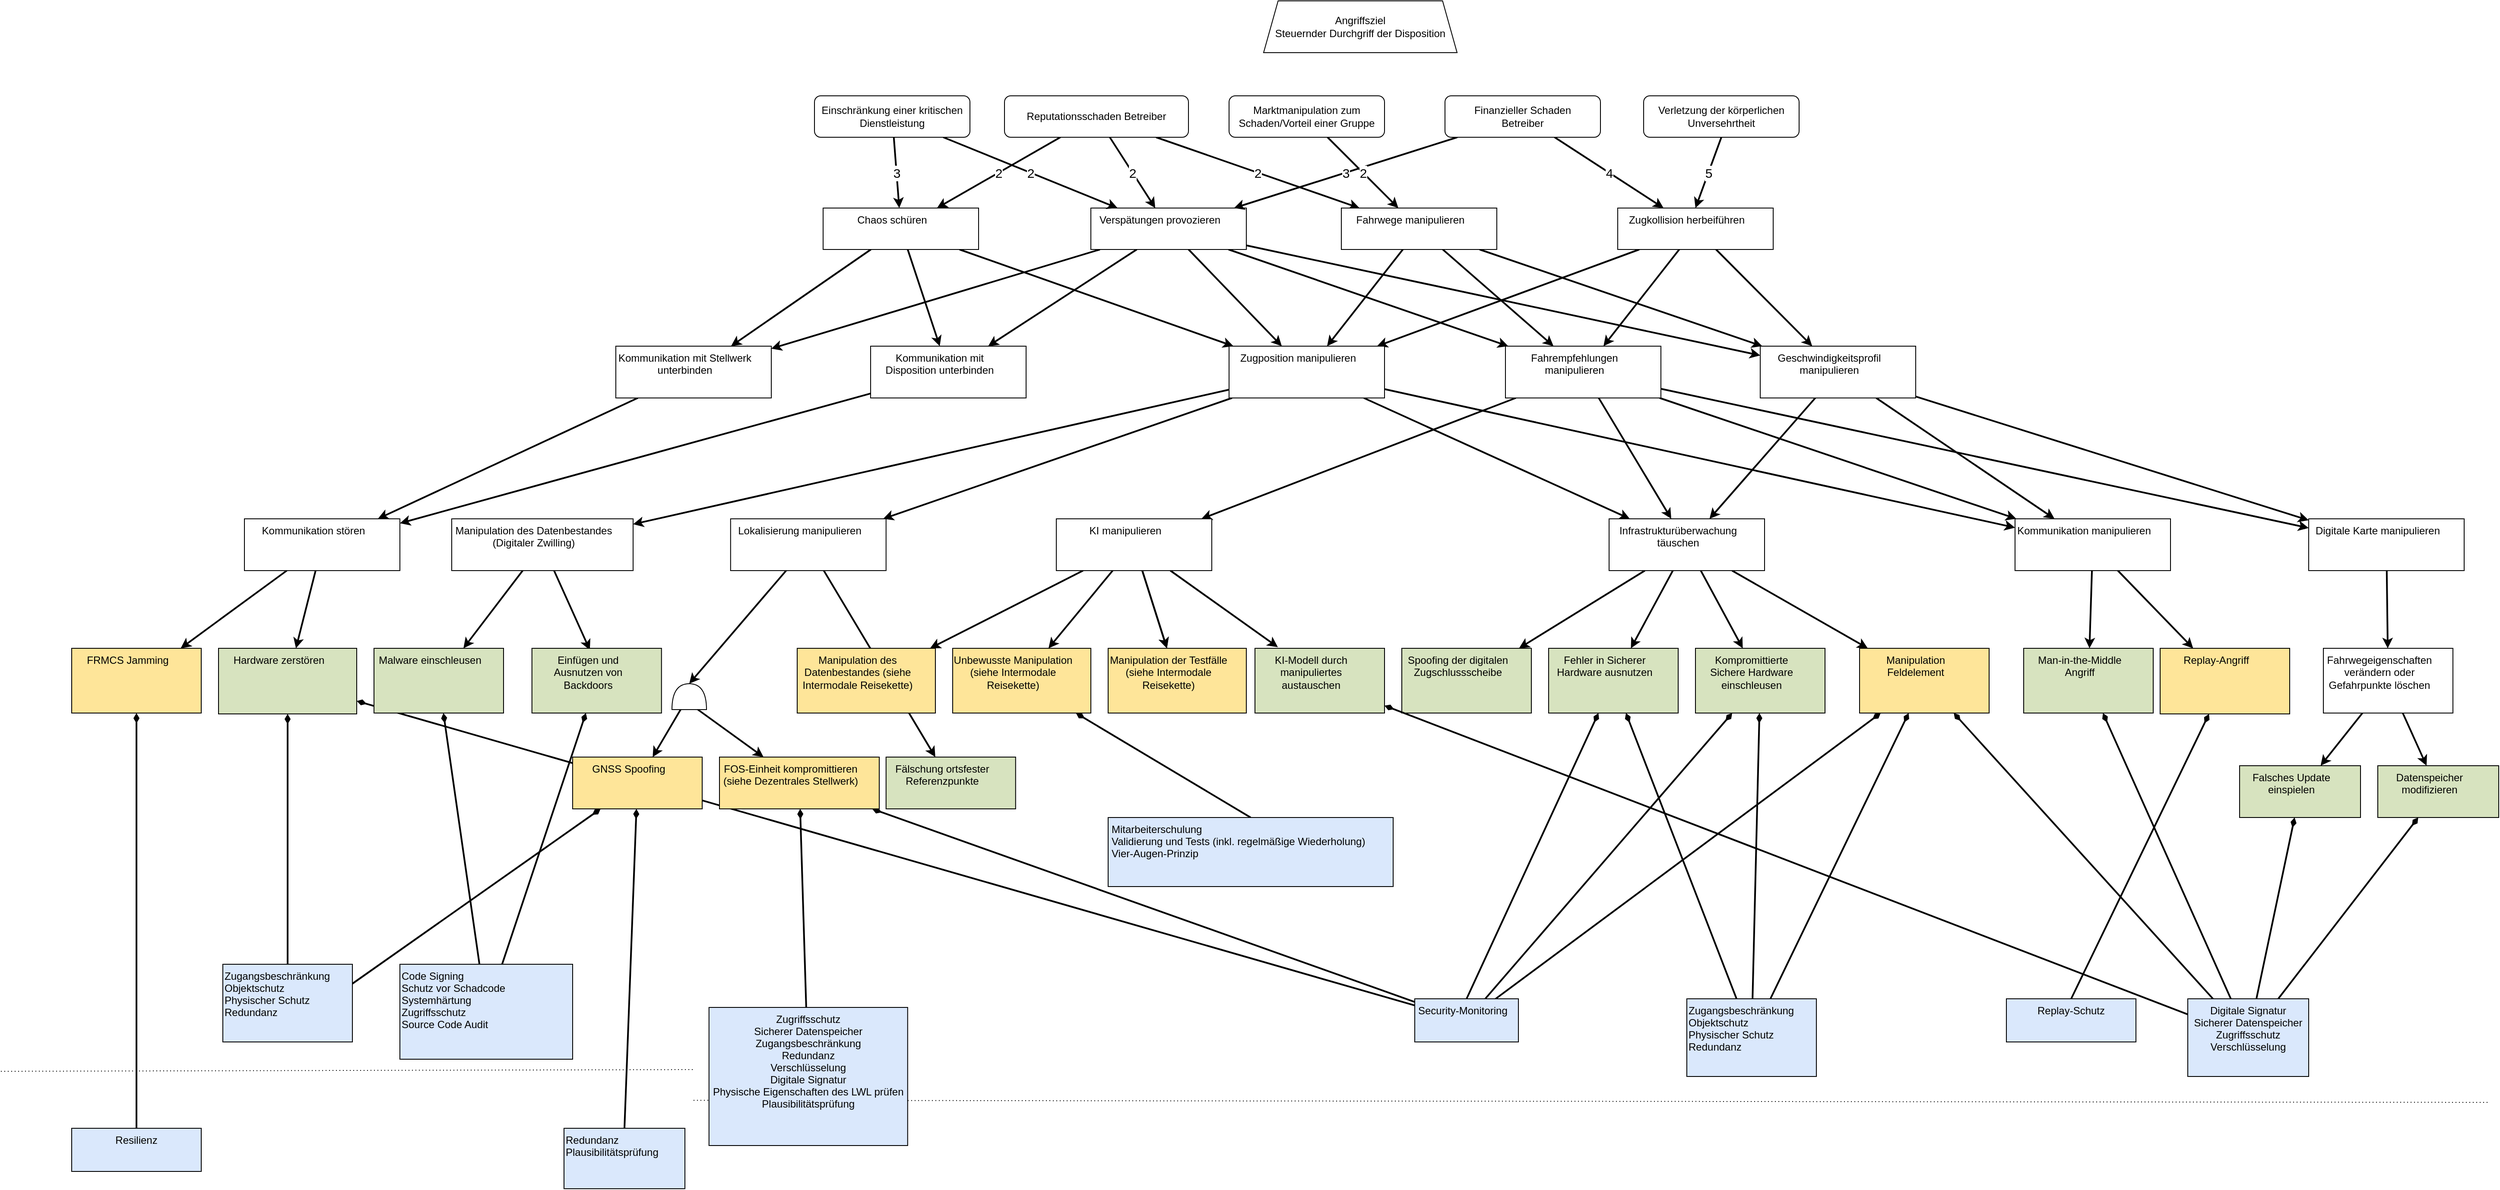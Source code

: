 <mxfile compressed="false" version="19.0.2" type="device">
  <diagram id="9zJ72fLUXO1Tqudbw8W7" name="Page-1">
    <mxGraphModel dx="3160" dy="2171" grid="1" gridSize="10" guides="1" tooltips="1" connect="1" arrows="1" fold="1" page="1" pageScale="1" pageWidth="850" pageHeight="1100" math="0" shadow="0">
      <root>
        <object tooltip="" id="0">
          <ag_global_attributes>
            <ag_global_attribute name="Resources" value="" iconName="hammer" min="0" max="5" />
            <ag_global_attribute name="Knowledge" value="" iconName="lightbulb" min="0" max="5" />
            <ag_global_attribute name="Location" value="" iconName="map_pin_ellipse" min="0" max="1" />
            <ag_global_attribute name="Impact" value="" iconName="flame" min="0" max="5" />
          </ag_global_attributes>
          <ag_attributes />
          <ag_computed_attributes />
          <ag_aggregation_functions>
            <ag_aggregation_function name="default" id="6b1d22791hih8" default="activity_w;link" fn="function (collection) { &#xa;    var result = null; &#xa;    if (collection.childAttributes.length == 1) { &#xa;        result = collection.childAttributes[0].attributes;&#xa;        result._marking = collection.childAttributes[0].id;&#xa;    } else { &#xa;        var candidates = []; &#xa;        var worstValue = 0; &#xa;        collection.childAttributes.forEach(function(child) { &#xa;            var value = parseInt(child.computedAttribute); &#xa;            if (value &gt; worstValue) { &#xa;                worstValue = value; &#xa;                candidates = []; &#xa;                candidates.push(child); &#xa;            } else if (value == worstValue) { &#xa;                candidates.push(child); &#xa;            } &#xa;        }); &#xa;        var tiebreaker = function(candidates, name, max) { &#xa;            var min_value = max; &#xa;            candidates.forEach(function(node) { &#xa;                min_value = Math.min(min_value, node.attributes[name]); &#xa;            }); &#xa;            result = []; &#xa;            candidates.forEach(function(node) { &#xa;                if (node.attributes[name] == min_value) { &#xa;                    result.push(node); &#xa;                } &#xa;            }); &#xa;            return result; &#xa;        }; &#xa;        if (candidates.length &gt; 1) { &#xa;            candidates = tiebreaker(candidates, &quot;Resources&quot;, collection.globalAttributes[&quot;Resources&quot;].max); &#xa;            if (candidates.length &gt; 1) { &#xa;                candidates = tiebreaker(candidates, &quot;Knowledge&quot;, collection.globalAttributes[&quot;Knowledge&quot;].max); &#xa;            } &#xa;        } &#xa;        result = candidates[0].attributes;&#xa;        result._marking = candidates[0].id;&#xa;    } &#xa;    return result; &#xa;}" />
            <ag_aggregation_function name="AND" id="gf0d4f199018" default="and" fn="function (collection) { &#xa;    var result = {}; &#xa;    var ids = [];&#xa;    collection.childAttributes.forEach(function(child) { &#xa;    for (var attribute in child.attributes) { &#xa;            if (attribute in result) { &#xa;                result[attribute] += parseInt(child.attributes[attribute]); &#xa;            } else { &#xa;                result[attribute] = parseInt(child.attributes[attribute]); &#xa;            } &#xa;        }&#xa;        ids.push(child.id);&#xa;    }); &#xa;    for (var attribute in result) { &#xa;        if (attribute in collection.globalAttributes) { &#xa;            result[attribute] = Math.min(collection.globalAttributes[attribute].max, result[attribute]); &#xa;        } &#xa;    }&#xa;    result._marking = ids.join(&quot;;&quot;);&#xa;    return result; &#xa;}" />
            <ag_aggregation_function name="Security Control" id="73f575i0ghij5" default="activity_g;activity_y" fn="function (collection) { &#xa;    var result = {}; &#xa;    for (var attribute in collection.localAttributes) { &#xa;        result[attribute] = parseInt(collection.localAttributes[attribute]); &#xa;    } &#xa;    collection.childAttributes.forEach(function(child) { &#xa;        for (var attribute in child.attributes) { &#xa;            if (attribute in collection.globalAttributes) { &#xa;                if (attribute in result) { &#xa;                    result[attribute] += parseInt(child.attributes[attribute]); &#xa;                } &#xa;            } &#xa;        } &#xa;    }); &#xa;    for (var attribute in result) { &#xa;        if (attribute in collection.globalAttributes) { &#xa;            result[attribute] = Math.min(collection.globalAttributes[attribute].max, result[attribute]); &#xa;        } &#xa;    } &#xa;    return result; &#xa;}" />
            <ag_aggregation_function name="Risk" id="egf49jfgj408" default="consequence" fn="function (collection) {  &#xa;    var maxRisk = &quot;L&quot;; &#xa;    var matrix = [ &#xa;        [&quot;L&quot;, &quot;L&quot;, &quot;L&quot;, &quot;L&quot;, &quot;L&quot;], &#xa;        [&quot;L&quot;, &quot;L&quot;, &quot;M&quot;, &quot;M&quot;, &quot;M&quot;], &#xa;        [&quot;L&quot;, &quot;M&quot;, &quot;M&quot;, &quot;S&quot;, &quot;S&quot;], &#xa;        [&quot;L&quot;, &quot;M&quot;, &quot;S&quot;, &quot;V&quot;, &quot;V&quot;], &#xa;        [&quot;L&quot;, &quot;M&quot;, &quot;S&quot;, &quot;V&quot;, &quot;V&quot;], &#xa;    ];&#xa;    ids = [];&#xa; &#xa;    var compareRisk = function(risk1, risk2) { &#xa;        /*&#xa;        * Returns:&#xa;        *  - Null: if one of the parameters is not a character representing a risk&#xa;        *  - Negativ integer: if risk1 &lt; risk2&#xa;        *  - Zero: if risks are equal&#xa;        *  - Positive integer: if risk1 &gt; risk2&#xa;        */&#xa;        var values = [&quot;L&quot;, &quot;M&quot;, &quot;S&quot;, &quot;V&quot;]; &#xa;        var index_risk1 = values.indexOf(risk1); &#xa;        var index_risk2 = values.indexOf(risk2); &#xa; &#xa;        if (index_risk1 == -1 || index_risk2 == -1) { &#xa;            return null; &#xa;        } &#xa;        return index_risk1 - index_risk2; &#xa; &#xa;    } &#xa;     &#xa;    collection.childAttributes.forEach(function(child) {  &#xa;        var impact = 1;  &#xa;        if (child.edgeWeight !== null) {  &#xa;            impact = parseInt(child.edgeWeight);  &#xa;        }&#xa;        var _impact = parseInt(child.attributes._impact) || 0;&#xa;        impact = Math.max(impact - _impact, 1);&#xa;        var af = parseInt(child.computedAttribute) || parseInt(child.attributes._af);&#xa;        risk = matrix[af - 1][impact - 1];&#xa;        result = compareRisk(risk, maxRisk);&#xa;        if (result &gt; 0) { &#xa;            maxRisk = risk;&#xa;            ids = [child.id];&#xa;        } else if (result == 0){&#xa;            ids.push(child.id);&#xa;        }&#xa;    });  &#xa;  &#xa;    return {&#39;_risk&#39;: maxRisk, &quot;_marking&quot;: ids.join(&quot;;&quot;)};  &#xa;}" />
            <ag_aggregation_function name="Impact" id="397423adceb0f" default="" fn="function(collection) {&#xa;    var impact = 0;&#xa;    var result = {}&#xa;    &#xa;    collection.childAttributes.forEach(function(child) {&#xa;        if (&quot;Impact&quot; in child.attributes) {&#xa;            impact += parseInt(child.attributes[&quot;Impact&quot;]);&#xa;        } else if (&quot;Resources&quot; in child.attributes &amp;&amp; &quot;Knowledge&quot; in child.attributes &amp;&amp; &quot;Location&quot; in child.attributes) {&#xa;            result._af = child.computedAttribute&#xa;            result._marking = child.id;&#xa;        }&#xa;    });&#xa;    result._impact = Math.min(impact, collection.globalAttributes[&quot;Impact&quot;].max);&#xa;    &#xa;    return result;&#xa;}" />
          </ag_aggregation_functions>
          <ag_computed_attributes_functions>
            <ag_computed_attributes_function name="default" id="dbg60ff69g9a" default="activity_w;activity_g;activity_y" fn="function (collection) { &#xa;    var colorMatrix = {&#xa;        5: {&quot;fillColor&quot;: &quot;#cc0000&quot;, &quot;fontColor&quot;: &quot;#ffffff&quot;},&#xa;        4: {&quot;fillColor&quot;: &quot;#ff4000&quot;, &quot;fontColor&quot;: &quot;#ffffff&quot;},&#xa;        3: {&quot;fillColor&quot;: &quot;#ffdd00&quot;, &quot;fontColor&quot;: &quot;#000000&quot;},&#xa;        2: {&quot;fillColor&quot;: &quot;#d4ff00&quot;, &quot;fontColor&quot;: &quot;#000000&quot;},&#xa;        1: {&quot;fillColor&quot;: &quot;#40ff00&quot;, &quot;fontColor&quot;: &quot;#000000&quot;}&#xa;    }&#xa;    var matrix = [ &#xa;        [5, 5, 4, 3, 2], &#xa;        [5, 4, 4, 3, 2], &#xa;        [5, 4, 4, 3, 2], &#xa;        [4, 3, 3, 2, 1], &#xa;        [3, 2, 2, 1, 1], &#xa;    ];&#xa;    var result = {};&#xa;    &#xa;    if (&quot;Knowledge&quot; in collection.cellAttributes &amp;&amp; &quot;Resources&quot; in collection.cellAttributes) {&#xa;        var knowledgeIndex = parseInt(collection.cellAttributes[&quot;Knowledge&quot;]) - 1; &#xa;        var resourcesIndex = parseInt(collection.cellAttributes[&quot;Resources&quot;]) - 1;&#xa;        &#xa;        var value = Math.min(5, &#xa;            Math.max(collection.globalAttributes[&quot;Location&quot;].max, &#xa;                Math.max( matrix[knowledgeIndex][resourcesIndex] - parseInt(collection.cellAttributes[&quot;Location&quot;])) &#xa;            ));&#xa;        result = colorMatrix[value] || result;&#xa;        result[&quot;value&quot;] = value;&#xa;    }&#xa;    &#xa;    return result;&#xa;}" />
            <ag_computed_attributes_function name="Risk" id="6c831697g9i0a" default="" fn="function(collection){&#xa;    var riskMatrix = {&#xa;        &quot;V&quot;: {&quot;fillColor&quot;: &quot;#cc0000&quot;, &quot;fontColor&quot;: &quot;#ffffff&quot;},&#xa;        &quot;S&quot;: {&quot;fillColor&quot;: &quot;#ff4000&quot;, &quot;fontColor&quot;: &quot;#ffffff&quot;},&#xa;        &quot;M&quot;: {&quot;fillColor&quot;: &quot;#ffdd00&quot;, &quot;fontColor&quot;: &quot;#000000&quot;},&#xa;        &quot;L&quot;: {&quot;fillColor&quot;: &quot;#40ff00&quot;, &quot;fontColor&quot;: &quot;#000000&quot;},&#xa;    };&#xa;    var result = {};&#xa;    &#xa;    if (&quot;_risk&quot; in collection.cellAttributes) {&#xa;        var risk = collection.cellAttributes[&quot;_risk&quot;];&#xa;        result = riskMatrix[risk] || result;&#xa;        result[&quot;value&quot;] = risk;&#xa;    }&#xa;    &#xa;    return result; &#xa;}" />
          </ag_computed_attributes_functions>
          <mxCell />
        </object>
        <object id="1">
          <ag_attributes />
          <ag_computed_attributes />
          <mxCell parent="0" />
        </object>
        <object label="Angriffsziel&#xa;Steuernder Durchgriff der Disposition" id="Uiwz3RxvrwPI8K2oxm7w-8">
          <ag_attributes />
          <ag_computed_attributes />
          <mxCell style="whiteSpace=wrap;shape=trapezoid;size=0.075;" parent="1" vertex="1">
            <mxGeometry x="1700" y="80" width="224" height="60" as="geometry" />
          </mxCell>
        </object>
        <object id="Uiwz3RxvrwPI8K2oxm7w-62">
          <ag_attributes />
          <ag_computed_attributes />
          <mxCell style="edgeStyle=none;rounded=0;orthogonalLoop=1;jettySize=auto;html=1;strokeWidth=2;strokeColor=#000000;verticalAlign=top;spacingRight=20;" parent="1" source="Uiwz3RxvrwPI8K2oxm7w-9" target="Uiwz3RxvrwPI8K2oxm7w-44" edge="1">
            <mxGeometry relative="1" as="geometry" />
          </mxCell>
        </object>
        <object id="Uiwz3RxvrwPI8K2oxm7w-63">
          <ag_attributes />
          <ag_computed_attributes />
          <mxCell style="edgeStyle=none;rounded=0;orthogonalLoop=1;jettySize=auto;html=1;strokeWidth=2;strokeColor=#000000;verticalAlign=top;spacingRight=20;" parent="1" source="Uiwz3RxvrwPI8K2oxm7w-9" target="Uiwz3RxvrwPI8K2oxm7w-45" edge="1">
            <mxGeometry relative="1" as="geometry" />
          </mxCell>
        </object>
        <object id="Uiwz3RxvrwPI8K2oxm7w-64">
          <ag_attributes />
          <ag_computed_attributes />
          <mxCell style="edgeStyle=none;rounded=0;orthogonalLoop=1;jettySize=auto;html=1;strokeWidth=2;strokeColor=#000000;verticalAlign=top;spacingRight=20;" parent="1" source="Uiwz3RxvrwPI8K2oxm7w-9" target="Uiwz3RxvrwPI8K2oxm7w-46" edge="1">
            <mxGeometry relative="1" as="geometry" />
          </mxCell>
        </object>
        <object label="Zugkollision herbeiführen" id="Uiwz3RxvrwPI8K2oxm7w-9">
          <ag_attributes label="Fälschung ortsfester Referenzpunkte" Resources="4" Knowledge="4" Location="1" _marking="Uiwz3RxvrwPI8K2oxm7w-44" />
          <ag_computed_attributes fillColor="#40ff00" fontColor="#000000" value="1" />
          <ag_computed_attributes_function_reference ag_computed_attributes_function_reference="dbg60ff69g9a" />
          <ag_aggregation_function_reference ag_aggregation_function_reference="6b1d22791hih8" />
          <mxCell style="verticalAlign=top;align=center;fillColor=#FFFFFF;gradientColor=none;labelBackgroundColor=none;rounded=0;whiteSpace=wrap;shape=attackgraphs.node;spacingRight=20;" parent="1" vertex="1">
            <mxGeometry x="2110" y="320" width="180" height="48" as="geometry" />
          </mxCell>
        </object>
        <object id="Uiwz3RxvrwPI8K2oxm7w-57">
          <ag_attributes />
          <ag_computed_attributes />
          <mxCell style="edgeStyle=none;rounded=0;orthogonalLoop=1;jettySize=auto;html=1;strokeWidth=2;strokeColor=#000000;verticalAlign=top;spacingRight=20;" parent="1" source="Uiwz3RxvrwPI8K2oxm7w-10" target="Uiwz3RxvrwPI8K2oxm7w-47" edge="1">
            <mxGeometry relative="1" as="geometry" />
          </mxCell>
        </object>
        <object id="Uiwz3RxvrwPI8K2oxm7w-58">
          <ag_attributes />
          <ag_computed_attributes />
          <mxCell style="edgeStyle=none;rounded=0;orthogonalLoop=1;jettySize=auto;html=1;strokeWidth=2;strokeColor=#000000;verticalAlign=top;spacingRight=20;" parent="1" source="Uiwz3RxvrwPI8K2oxm7w-10" target="Uiwz3RxvrwPI8K2oxm7w-48" edge="1">
            <mxGeometry relative="1" as="geometry" />
          </mxCell>
        </object>
        <object id="Uiwz3RxvrwPI8K2oxm7w-59">
          <ag_attributes />
          <ag_computed_attributes />
          <mxCell style="edgeStyle=none;rounded=0;orthogonalLoop=1;jettySize=auto;html=1;strokeWidth=2;strokeColor=#000000;verticalAlign=top;spacingRight=20;" parent="1" source="Uiwz3RxvrwPI8K2oxm7w-10" target="Uiwz3RxvrwPI8K2oxm7w-46" edge="1">
            <mxGeometry relative="1" as="geometry" />
          </mxCell>
        </object>
        <object id="Uiwz3RxvrwPI8K2oxm7w-60">
          <ag_attributes />
          <ag_computed_attributes />
          <mxCell style="edgeStyle=none;rounded=0;orthogonalLoop=1;jettySize=auto;html=1;strokeWidth=2;strokeColor=#000000;verticalAlign=top;spacingRight=20;" parent="1" source="Uiwz3RxvrwPI8K2oxm7w-10" target="Uiwz3RxvrwPI8K2oxm7w-45" edge="1">
            <mxGeometry relative="1" as="geometry" />
          </mxCell>
        </object>
        <object id="Uiwz3RxvrwPI8K2oxm7w-61">
          <ag_attributes />
          <ag_computed_attributes />
          <mxCell style="edgeStyle=none;rounded=0;orthogonalLoop=1;jettySize=auto;html=1;strokeWidth=2;strokeColor=#000000;verticalAlign=top;spacingRight=20;" parent="1" source="Uiwz3RxvrwPI8K2oxm7w-10" target="Uiwz3RxvrwPI8K2oxm7w-44" edge="1">
            <mxGeometry relative="1" as="geometry" />
          </mxCell>
        </object>
        <object label="Verspätungen provozieren" id="Uiwz3RxvrwPI8K2oxm7w-10">
          <ag_attributes label="Spoofing der digitalen Zugschlussscheibe" Resources="4" Knowledge="4" Location="1" _marking="Uiwz3RxvrwPI8K2oxm7w-46" />
          <ag_computed_attributes fillColor="#40ff00" fontColor="#000000" value="1" />
          <ag_computed_attributes_function_reference ag_computed_attributes_function_reference="dbg60ff69g9a" />
          <ag_aggregation_function_reference ag_aggregation_function_reference="6b1d22791hih8" />
          <mxCell style="verticalAlign=top;align=center;fillColor=#FFFFFF;gradientColor=none;labelBackgroundColor=none;rounded=0;whiteSpace=wrap;shape=attackgraphs.node;spacingRight=20;" parent="1" vertex="1">
            <mxGeometry x="1500" y="320" width="180" height="48" as="geometry" />
          </mxCell>
        </object>
        <object id="Uiwz3RxvrwPI8K2oxm7w-52">
          <ag_attributes />
          <ag_computed_attributes />
          <mxCell style="edgeStyle=none;rounded=0;orthogonalLoop=1;jettySize=auto;html=1;strokeWidth=2;strokeColor=#000000;verticalAlign=top;spacingRight=20;" parent="1" source="Uiwz3RxvrwPI8K2oxm7w-11" target="Uiwz3RxvrwPI8K2oxm7w-47" edge="1">
            <mxGeometry relative="1" as="geometry" />
          </mxCell>
        </object>
        <object id="Uiwz3RxvrwPI8K2oxm7w-53">
          <ag_attributes />
          <ag_computed_attributes />
          <mxCell style="edgeStyle=none;rounded=0;orthogonalLoop=1;jettySize=auto;html=1;strokeWidth=2;strokeColor=#000000;verticalAlign=top;spacingRight=20;" parent="1" source="Uiwz3RxvrwPI8K2oxm7w-11" target="Uiwz3RxvrwPI8K2oxm7w-48" edge="1">
            <mxGeometry relative="1" as="geometry" />
          </mxCell>
        </object>
        <object id="Uiwz3RxvrwPI8K2oxm7w-56">
          <ag_attributes />
          <ag_computed_attributes />
          <mxCell style="edgeStyle=none;rounded=0;orthogonalLoop=1;jettySize=auto;html=1;strokeWidth=2;strokeColor=#000000;verticalAlign=top;spacingRight=20;" parent="1" source="Uiwz3RxvrwPI8K2oxm7w-11" target="Uiwz3RxvrwPI8K2oxm7w-44" edge="1">
            <mxGeometry relative="1" as="geometry" />
          </mxCell>
        </object>
        <object label="Chaos schüren" id="Uiwz3RxvrwPI8K2oxm7w-11">
          <ag_attributes label="Fälschung ortsfester Referenzpunkte" Resources="4" Knowledge="4" Location="1" _marking="Uiwz3RxvrwPI8K2oxm7w-44" />
          <ag_computed_attributes fillColor="#40ff00" fontColor="#000000" value="1" />
          <ag_computed_attributes_function_reference ag_computed_attributes_function_reference="dbg60ff69g9a" />
          <ag_aggregation_function_reference ag_aggregation_function_reference="6b1d22791hih8" />
          <mxCell style="verticalAlign=top;align=center;fillColor=#FFFFFF;gradientColor=none;labelBackgroundColor=none;rounded=0;whiteSpace=wrap;shape=attackgraphs.node;spacingRight=20;" parent="1" vertex="1">
            <mxGeometry x="1190" y="320" width="180" height="48" as="geometry" />
          </mxCell>
        </object>
        <object label="3" id="Uiwz3RxvrwPI8K2oxm7w-31">
          <ag_attributes />
          <ag_computed_attributes />
          <mxCell style="edgeStyle=none;rounded=0;orthogonalLoop=1;jettySize=auto;html=1;strokeWidth=2;strokeColor=#000000;fontSize=15;" parent="1" source="Uiwz3RxvrwPI8K2oxm7w-13" target="Uiwz3RxvrwPI8K2oxm7w-10" edge="1">
            <mxGeometry relative="1" as="geometry" />
          </mxCell>
        </object>
        <object label="4" id="Uiwz3RxvrwPI8K2oxm7w-32">
          <ag_attributes />
          <ag_computed_attributes />
          <mxCell style="edgeStyle=none;rounded=0;orthogonalLoop=1;jettySize=auto;html=1;strokeWidth=2;strokeColor=#000000;fontSize=15;" parent="1" source="Uiwz3RxvrwPI8K2oxm7w-13" target="Uiwz3RxvrwPI8K2oxm7w-9" edge="1">
            <mxGeometry relative="1" as="geometry" />
          </mxCell>
        </object>
        <object label="Finanzieller Schaden&#xa;Betreiber" id="Uiwz3RxvrwPI8K2oxm7w-13">
          <ag_attributes _risk="L" _marking="Uiwz3RxvrwPI8K2oxm7w-10;Uiwz3RxvrwPI8K2oxm7w-9" />
          <ag_computed_attributes fillColor="#40ff00" fontColor="#000000" value="L" />
          <ag_aggregation_function_reference ag_aggregation_function_reference="egf49jfgj408" />
          <ag_computed_attributes_function_reference ag_computed_attributes_function_reference="6c831697g9i0a" />
          <mxCell style="verticalAlign=middle;align=center;fillColor=#FFFFFF;gradientColor=none;labelBackgroundColor=none;rounded=1;whiteSpace=wrap;shape=attackgraphs.node;" parent="1" vertex="1">
            <mxGeometry x="1910" y="190" width="180" height="48" as="geometry" />
          </mxCell>
        </object>
        <object label="5" id="Uiwz3RxvrwPI8K2oxm7w-23">
          <ag_attributes />
          <ag_computed_attributes />
          <mxCell style="rounded=0;orthogonalLoop=1;jettySize=auto;html=1;exitX=0.5;exitY=1;exitDx=0;exitDy=0;entryX=0.5;entryY=0;entryDx=0;entryDy=0;strokeWidth=2;strokeColor=#000000;fontSize=15;" parent="1" source="Uiwz3RxvrwPI8K2oxm7w-14" target="Uiwz3RxvrwPI8K2oxm7w-9" edge="1">
            <mxGeometry relative="1" as="geometry" />
          </mxCell>
        </object>
        <object label="Verletzung der körperlichen Unversehrtheit" id="Uiwz3RxvrwPI8K2oxm7w-14">
          <ag_attributes _risk="L" _marking="Uiwz3RxvrwPI8K2oxm7w-9" />
          <ag_computed_attributes fillColor="#40ff00" fontColor="#000000" value="L" />
          <ag_aggregation_function_reference ag_aggregation_function_reference="egf49jfgj408" />
          <ag_computed_attributes_function_reference ag_computed_attributes_function_reference="6c831697g9i0a" />
          <mxCell style="verticalAlign=middle;align=center;fillColor=#FFFFFF;gradientColor=none;labelBackgroundColor=none;rounded=1;whiteSpace=wrap;shape=attackgraphs.node;" parent="1" vertex="1">
            <mxGeometry x="2140" y="190" width="180" height="48" as="geometry" />
          </mxCell>
        </object>
        <object label="2" id="Uiwz3RxvrwPI8K2oxm7w-30">
          <ag_attributes />
          <ag_computed_attributes />
          <mxCell style="edgeStyle=none;rounded=0;orthogonalLoop=1;jettySize=auto;html=1;strokeWidth=2;strokeColor=#000000;fontSize=15;" parent="1" source="Uiwz3RxvrwPI8K2oxm7w-15" target="Uiwz3RxvrwPI8K2oxm7w-10" edge="1">
            <mxGeometry relative="1" as="geometry" />
          </mxCell>
        </object>
        <object label="3" id="Uiwz3RxvrwPI8K2oxm7w-54">
          <ag_attributes />
          <ag_computed_attributes />
          <mxCell style="edgeStyle=none;rounded=0;orthogonalLoop=1;jettySize=auto;html=1;strokeWidth=2;strokeColor=#000000;fontSize=15;" parent="1" source="Uiwz3RxvrwPI8K2oxm7w-15" target="Uiwz3RxvrwPI8K2oxm7w-11" edge="1">
            <mxGeometry relative="1" as="geometry" />
          </mxCell>
        </object>
        <object label="Einschränkung einer kritischen Dienstleistung" id="Uiwz3RxvrwPI8K2oxm7w-15">
          <ag_attributes _risk="L" _marking="Uiwz3RxvrwPI8K2oxm7w-10;Uiwz3RxvrwPI8K2oxm7w-11" />
          <ag_computed_attributes fillColor="#40ff00" fontColor="#000000" value="L" />
          <ag_computed_attributes_function_reference ag_computed_attributes_function_reference="6c831697g9i0a" />
          <ag_aggregation_function_reference ag_aggregation_function_reference="egf49jfgj408" />
          <mxCell style="verticalAlign=middle;align=center;fillColor=#FFFFFF;gradientColor=none;labelBackgroundColor=none;rounded=1;whiteSpace=wrap;shape=attackgraphs.node;" parent="1" vertex="1">
            <mxGeometry x="1180" y="190" width="180" height="48" as="geometry" />
          </mxCell>
        </object>
        <object label="2" id="Uiwz3RxvrwPI8K2oxm7w-33">
          <ag_attributes />
          <ag_computed_attributes />
          <mxCell style="edgeStyle=none;rounded=0;orthogonalLoop=1;jettySize=auto;html=1;strokeWidth=2;strokeColor=#000000;fontSize=15;" parent="1" source="Uiwz3RxvrwPI8K2oxm7w-16" target="Uiwz3RxvrwPI8K2oxm7w-11" edge="1">
            <mxGeometry relative="1" as="geometry" />
          </mxCell>
        </object>
        <object label="2" id="Uiwz3RxvrwPI8K2oxm7w-34">
          <ag_attributes />
          <ag_computed_attributes />
          <mxCell style="edgeStyle=none;rounded=0;orthogonalLoop=1;jettySize=auto;html=1;strokeWidth=2;strokeColor=#000000;fontSize=15;" parent="1" source="Uiwz3RxvrwPI8K2oxm7w-16" target="Uiwz3RxvrwPI8K2oxm7w-10" edge="1">
            <mxGeometry relative="1" as="geometry" />
          </mxCell>
        </object>
        <object label="2" id="Uiwz3RxvrwPI8K2oxm7w-35">
          <ag_attributes />
          <ag_computed_attributes />
          <mxCell style="edgeStyle=none;rounded=0;orthogonalLoop=1;jettySize=auto;html=1;strokeWidth=2;strokeColor=#000000;fontSize=15;" parent="1" source="Uiwz3RxvrwPI8K2oxm7w-16" target="Uiwz3RxvrwPI8K2oxm7w-18" edge="1">
            <mxGeometry relative="1" as="geometry" />
          </mxCell>
        </object>
        <object label="Reputationsschaden Betreiber" id="Uiwz3RxvrwPI8K2oxm7w-16">
          <ag_attributes _risk="L" _marking="Uiwz3RxvrwPI8K2oxm7w-11;Uiwz3RxvrwPI8K2oxm7w-10;Uiwz3RxvrwPI8K2oxm7w-18" />
          <ag_computed_attributes fillColor="#40ff00" fontColor="#000000" value="L" />
          <ag_aggregation_function_reference ag_aggregation_function_reference="egf49jfgj408" />
          <ag_computed_attributes_function_reference ag_computed_attributes_function_reference="6c831697g9i0a" />
          <mxCell style="verticalAlign=middle;align=center;fillColor=#FFFFFF;gradientColor=none;labelBackgroundColor=none;rounded=1;whiteSpace=wrap;shape=attackgraphs.node;" parent="1" vertex="1">
            <mxGeometry x="1400" y="190" width="213" height="48" as="geometry" />
          </mxCell>
        </object>
        <object id="Uiwz3RxvrwPI8K2oxm7w-49">
          <ag_attributes />
          <ag_computed_attributes />
          <mxCell style="edgeStyle=none;rounded=0;orthogonalLoop=1;jettySize=auto;html=1;strokeWidth=2;strokeColor=#000000;verticalAlign=top;spacingRight=20;" parent="1" source="Uiwz3RxvrwPI8K2oxm7w-18" target="Uiwz3RxvrwPI8K2oxm7w-44" edge="1">
            <mxGeometry relative="1" as="geometry" />
          </mxCell>
        </object>
        <object id="Uiwz3RxvrwPI8K2oxm7w-50">
          <ag_attributes />
          <ag_computed_attributes />
          <mxCell style="edgeStyle=none;rounded=0;orthogonalLoop=1;jettySize=auto;html=1;strokeWidth=2;strokeColor=#000000;verticalAlign=top;spacingRight=20;" parent="1" source="Uiwz3RxvrwPI8K2oxm7w-18" target="Uiwz3RxvrwPI8K2oxm7w-45" edge="1">
            <mxGeometry relative="1" as="geometry" />
          </mxCell>
        </object>
        <object id="Uiwz3RxvrwPI8K2oxm7w-51">
          <ag_attributes />
          <ag_computed_attributes />
          <mxCell style="edgeStyle=none;rounded=0;orthogonalLoop=1;jettySize=auto;html=1;strokeWidth=2;strokeColor=#000000;verticalAlign=top;spacingRight=20;" parent="1" source="Uiwz3RxvrwPI8K2oxm7w-18" target="Uiwz3RxvrwPI8K2oxm7w-46" edge="1">
            <mxGeometry relative="1" as="geometry" />
          </mxCell>
        </object>
        <object label="Fahrwege manipulieren" id="Uiwz3RxvrwPI8K2oxm7w-18">
          <ag_attributes label="Fälschung ortsfester Referenzpunkte" Resources="4" Knowledge="4" Location="1" _marking="Uiwz3RxvrwPI8K2oxm7w-44" />
          <ag_computed_attributes fillColor="#40ff00" fontColor="#000000" value="1" />
          <ag_computed_attributes_function_reference ag_computed_attributes_function_reference="dbg60ff69g9a" />
          <ag_aggregation_function_reference ag_aggregation_function_reference="6b1d22791hih8" />
          <mxCell style="verticalAlign=top;align=center;fillColor=#FFFFFF;gradientColor=none;labelBackgroundColor=none;rounded=0;whiteSpace=wrap;shape=attackgraphs.node;spacingRight=20;" parent="1" vertex="1">
            <mxGeometry x="1790" y="320" width="180" height="48" as="geometry" />
          </mxCell>
        </object>
        <object label="2" id="Uiwz3RxvrwPI8K2oxm7w-36">
          <ag_attributes />
          <ag_computed_attributes />
          <mxCell style="edgeStyle=none;rounded=0;orthogonalLoop=1;jettySize=auto;html=1;strokeWidth=2;strokeColor=#000000;fontSize=15;" parent="1" source="Uiwz3RxvrwPI8K2oxm7w-19" target="Uiwz3RxvrwPI8K2oxm7w-18" edge="1">
            <mxGeometry relative="1" as="geometry" />
          </mxCell>
        </object>
        <object label="Marktmanipulation zum Schaden/Vorteil einer Gruppe" id="Uiwz3RxvrwPI8K2oxm7w-19">
          <ag_attributes _risk="L" _marking="Uiwz3RxvrwPI8K2oxm7w-18" />
          <ag_computed_attributes fillColor="#40ff00" fontColor="#000000" value="L" />
          <ag_aggregation_function_reference ag_aggregation_function_reference="egf49jfgj408" />
          <ag_computed_attributes_function_reference ag_computed_attributes_function_reference="6c831697g9i0a" />
          <mxCell style="verticalAlign=middle;align=center;fillColor=#FFFFFF;gradientColor=none;labelBackgroundColor=none;rounded=1;whiteSpace=wrap;shape=attackgraphs.node;" parent="1" vertex="1">
            <mxGeometry x="1660" y="190" width="180" height="48" as="geometry" />
          </mxCell>
        </object>
        <object id="1qkWPqTPLnTGLn8MYxJF-53">
          <ag_attributes />
          <ag_computed_attributes />
          <mxCell style="edgeStyle=none;rounded=0;orthogonalLoop=1;jettySize=auto;html=1;strokeWidth=2;strokeColor=#000000;verticalAlign=top;spacingRight=20;" parent="1" source="Uiwz3RxvrwPI8K2oxm7w-37" target="1qkWPqTPLnTGLn8MYxJF-52" edge="1">
            <mxGeometry relative="1" as="geometry">
              <mxPoint x="1557.122" y="758" as="sourcePoint" />
              <mxPoint x="1524.294" y="808" as="targetPoint" />
            </mxGeometry>
          </mxCell>
        </object>
        <object id="1qkWPqTPLnTGLn8MYxJF-56">
          <ag_attributes />
          <ag_computed_attributes />
          <mxCell style="edgeStyle=none;rounded=0;orthogonalLoop=1;jettySize=auto;html=1;strokeWidth=2;strokeColor=#000000;verticalAlign=top;spacingRight=20;" parent="1" source="Uiwz3RxvrwPI8K2oxm7w-37" target="1qkWPqTPLnTGLn8MYxJF-54" edge="1">
            <mxGeometry relative="1" as="geometry" />
          </mxCell>
        </object>
        <object id="1qkWPqTPLnTGLn8MYxJF-57">
          <ag_attributes />
          <ag_computed_attributes />
          <mxCell style="edgeStyle=none;rounded=0;orthogonalLoop=1;jettySize=auto;html=1;strokeWidth=2;strokeColor=#000000;verticalAlign=top;spacingRight=20;" parent="1" source="Uiwz3RxvrwPI8K2oxm7w-37" target="1qkWPqTPLnTGLn8MYxJF-55" edge="1">
            <mxGeometry relative="1" as="geometry" />
          </mxCell>
        </object>
        <object label="" id="1qkWPqTPLnTGLn8MYxJF-59">
          <ag_attributes />
          <ag_computed_attributes />
          <mxCell style="edgeStyle=none;rounded=0;orthogonalLoop=1;jettySize=auto;html=1;strokeWidth=2;strokeColor=#000000;verticalAlign=top;spacingRight=20;" parent="1" source="Uiwz3RxvrwPI8K2oxm7w-37" target="1qkWPqTPLnTGLn8MYxJF-55" edge="1">
            <mxGeometry relative="1" as="geometry" />
          </mxCell>
        </object>
        <object id="1qkWPqTPLnTGLn8MYxJF-60">
          <ag_attributes />
          <ag_computed_attributes />
          <mxCell style="edgeStyle=none;rounded=0;orthogonalLoop=1;jettySize=auto;html=1;strokeWidth=2;entryX=0.177;entryY=-0.017;entryDx=0;entryDy=0;entryPerimeter=0;strokeColor=#000000;verticalAlign=top;spacingRight=20;" parent="1" source="Uiwz3RxvrwPI8K2oxm7w-37" target="1qkWPqTPLnTGLn8MYxJF-58" edge="1">
            <mxGeometry relative="1" as="geometry">
              <mxPoint x="1769" y="790" as="targetPoint" />
            </mxGeometry>
          </mxCell>
        </object>
        <object id="1qkWPqTPLnTGLn8MYxJF-17">
          <ag_attributes />
          <ag_computed_attributes />
          <mxCell style="edgeStyle=none;rounded=0;orthogonalLoop=1;jettySize=auto;html=1;strokeWidth=2;strokeColor=#000000;verticalAlign=top;spacingRight=20;" parent="1" source="Uiwz3RxvrwPI8K2oxm7w-39" target="1qkWPqTPLnTGLn8MYxJF-15" edge="1">
            <mxGeometry relative="1" as="geometry" />
          </mxCell>
        </object>
        <object id="1qkWPqTPLnTGLn8MYxJF-18">
          <ag_attributes />
          <ag_computed_attributes />
          <mxCell style="edgeStyle=none;rounded=0;orthogonalLoop=1;jettySize=auto;html=1;strokeWidth=2;strokeColor=#000000;verticalAlign=top;spacingRight=20;entryX=0.447;entryY=0.027;entryDx=0;entryDy=0;entryPerimeter=0;" parent="1" source="Uiwz3RxvrwPI8K2oxm7w-39" target="1qkWPqTPLnTGLn8MYxJF-16" edge="1">
            <mxGeometry relative="1" as="geometry">
              <mxPoint x="910" y="780" as="targetPoint" />
            </mxGeometry>
          </mxCell>
        </object>
        <object label="Manipulation des Datenbestandes (Digitaler Zwilling)" id="Uiwz3RxvrwPI8K2oxm7w-39">
          <ag_attributes label="NaN" Resources="4" Knowledge="5" Location="0" _marking="1qkWPqTPLnTGLn8MYxJF-16" />
          <ag_computed_attributes fillColor="#40ff00" fontColor="#000000" value="1" />
          <ag_computed_attributes_function_reference ag_computed_attributes_function_reference="dbg60ff69g9a" />
          <ag_aggregation_function_reference ag_aggregation_function_reference="6b1d22791hih8" />
          <mxCell style="verticalAlign=top;align=center;fillColor=#FFFFFF;gradientColor=none;labelBackgroundColor=none;rounded=0;whiteSpace=wrap;shape=attackgraphs.node;spacingRight=20;" parent="1" vertex="1">
            <mxGeometry x="760" y="680" width="210" height="60" as="geometry" />
          </mxCell>
        </object>
        <object id="1qkWPqTPLnTGLn8MYxJF-39">
          <ag_attributes />
          <ag_computed_attributes />
          <mxCell style="edgeStyle=none;rounded=0;orthogonalLoop=1;jettySize=auto;html=1;strokeWidth=2;strokeColor=#000000;verticalAlign=top;spacingRight=20;" parent="1" source="Uiwz3RxvrwPI8K2oxm7w-40" target="1qkWPqTPLnTGLn8MYxJF-36" edge="1">
            <mxGeometry relative="1" as="geometry" />
          </mxCell>
        </object>
        <object label="Digitale Karte manipulieren" id="Uiwz3RxvrwPI8K2oxm7w-40">
          <ag_attributes label="NaN" Resources="5" Knowledge="5" Location="0" _marking="1qkWPqTPLnTGLn8MYxJF-36" />
          <ag_computed_attributes fillColor="#40ff00" fontColor="#000000" value="1" />
          <ag_computed_attributes_function_reference ag_computed_attributes_function_reference="dbg60ff69g9a" />
          <ag_aggregation_function_reference ag_aggregation_function_reference="6b1d22791hih8" />
          <mxCell style="verticalAlign=top;align=center;fillColor=#FFFFFF;gradientColor=none;labelBackgroundColor=none;rounded=0;whiteSpace=wrap;shape=attackgraphs.node;spacingRight=20;" parent="1" vertex="1">
            <mxGeometry x="2910" y="680" width="180" height="60" as="geometry" />
          </mxCell>
        </object>
        <object id="1qkWPqTPLnTGLn8MYxJF-3">
          <ag_attributes />
          <ag_computed_attributes />
          <mxCell style="rounded=0;orthogonalLoop=1;jettySize=auto;html=1;strokeWidth=2;strokeColor=#000000;verticalAlign=top;spacingRight=20;" parent="1" source="Uiwz3RxvrwPI8K2oxm7w-41" target="1qkWPqTPLnTGLn8MYxJF-1" edge="1">
            <mxGeometry relative="1" as="geometry">
              <mxPoint x="990" y="770" as="sourcePoint" />
            </mxGeometry>
          </mxCell>
        </object>
        <object id="1qkWPqTPLnTGLn8MYxJF-4">
          <ag_attributes />
          <ag_computed_attributes />
          <mxCell style="edgeStyle=none;rounded=0;orthogonalLoop=1;jettySize=auto;html=1;strokeWidth=2;strokeColor=#000000;verticalAlign=top;spacingRight=20;" parent="1" source="Uiwz3RxvrwPI8K2oxm7w-41" target="1qkWPqTPLnTGLn8MYxJF-2" edge="1">
            <mxGeometry relative="1" as="geometry" />
          </mxCell>
        </object>
        <object id="1qkWPqTPLnTGLn8MYxJF-44">
          <ag_attributes />
          <ag_computed_attributes />
          <mxCell style="edgeStyle=none;rounded=0;orthogonalLoop=1;jettySize=auto;html=1;strokeWidth=2;strokeColor=#000000;verticalAlign=top;spacingRight=20;" parent="1" source="Uiwz3RxvrwPI8K2oxm7w-42" target="1qkWPqTPLnTGLn8MYxJF-43" edge="1">
            <mxGeometry relative="1" as="geometry" />
          </mxCell>
        </object>
        <object id="1qkWPqTPLnTGLn8MYxJF-45">
          <ag_attributes />
          <ag_computed_attributes />
          <mxCell style="edgeStyle=none;rounded=0;orthogonalLoop=1;jettySize=auto;html=1;strokeWidth=2;strokeColor=#000000;verticalAlign=top;spacingRight=20;" parent="1" source="Uiwz3RxvrwPI8K2oxm7w-42" target="1qkWPqTPLnTGLn8MYxJF-42" edge="1">
            <mxGeometry relative="1" as="geometry" />
          </mxCell>
        </object>
        <object label="Kommunikation manipulieren" id="Uiwz3RxvrwPI8K2oxm7w-42">
          <ag_attributes label="NaN" Resources="4" Knowledge="5" Location="1" _marking="1qkWPqTPLnTGLn8MYxJF-43" />
          <ag_computed_attributes fillColor="#40ff00" fontColor="#000000" value="1" />
          <ag_computed_attributes_function_reference ag_computed_attributes_function_reference="dbg60ff69g9a" />
          <ag_aggregation_function_reference ag_aggregation_function_reference="6b1d22791hih8" />
          <mxCell style="verticalAlign=top;align=center;fillColor=#FFFFFF;gradientColor=none;labelBackgroundColor=none;rounded=0;whiteSpace=wrap;shape=attackgraphs.node;spacingRight=20;" parent="1" vertex="1">
            <mxGeometry x="2570" y="680" width="180" height="60" as="geometry" />
          </mxCell>
        </object>
        <object id="1qkWPqTPLnTGLn8MYxJF-23">
          <ag_attributes />
          <ag_computed_attributes />
          <mxCell style="edgeStyle=none;rounded=0;orthogonalLoop=1;jettySize=auto;html=1;entryX=1;entryY=0.5;entryDx=0;entryDy=0;entryPerimeter=0;strokeWidth=2;strokeColor=#000000;verticalAlign=top;spacingRight=20;" parent="1" source="Uiwz3RxvrwPI8K2oxm7w-43" target="1qkWPqTPLnTGLn8MYxJF-22" edge="1">
            <mxGeometry relative="1" as="geometry" />
          </mxCell>
        </object>
        <object id="1qkWPqTPLnTGLn8MYxJF-26">
          <ag_attributes />
          <ag_computed_attributes />
          <mxCell style="edgeStyle=none;rounded=0;orthogonalLoop=1;jettySize=auto;html=1;strokeWidth=2;strokeColor=#000000;verticalAlign=top;spacingRight=20;" parent="1" source="Uiwz3RxvrwPI8K2oxm7w-43" target="1qkWPqTPLnTGLn8MYxJF-19" edge="1">
            <mxGeometry relative="1" as="geometry" />
          </mxCell>
        </object>
        <object id="Uiwz3RxvrwPI8K2oxm7w-66">
          <ag_attributes />
          <ag_computed_attributes />
          <mxCell style="edgeStyle=none;rounded=0;orthogonalLoop=1;jettySize=auto;html=1;strokeWidth=2;strokeColor=#000000;verticalAlign=top;spacingRight=20;" parent="1" source="Uiwz3RxvrwPI8K2oxm7w-44" target="Uiwz3RxvrwPI8K2oxm7w-39" edge="1">
            <mxGeometry relative="1" as="geometry" />
          </mxCell>
        </object>
        <object id="Uiwz3RxvrwPI8K2oxm7w-72">
          <ag_attributes />
          <ag_computed_attributes />
          <mxCell style="edgeStyle=none;rounded=0;orthogonalLoop=1;jettySize=auto;html=1;strokeWidth=2;strokeColor=#000000;verticalAlign=top;spacingRight=20;" parent="1" source="Uiwz3RxvrwPI8K2oxm7w-44" target="Uiwz3RxvrwPI8K2oxm7w-42" edge="1">
            <mxGeometry relative="1" as="geometry" />
          </mxCell>
        </object>
        <object id="Uiwz3RxvrwPI8K2oxm7w-73">
          <ag_attributes />
          <ag_computed_attributes />
          <mxCell style="edgeStyle=none;rounded=0;orthogonalLoop=1;jettySize=auto;html=1;strokeWidth=2;strokeColor=#000000;verticalAlign=top;spacingRight=20;" parent="1" source="Uiwz3RxvrwPI8K2oxm7w-44" target="Uiwz3RxvrwPI8K2oxm7w-43" edge="1">
            <mxGeometry relative="1" as="geometry" />
          </mxCell>
        </object>
        <object id="1qkWPqTPLnTGLn8MYxJF-12">
          <ag_attributes />
          <ag_computed_attributes />
          <mxCell style="edgeStyle=none;rounded=0;orthogonalLoop=1;jettySize=auto;html=1;strokeWidth=2;strokeColor=#000000;verticalAlign=top;spacingRight=20;" parent="1" source="Uiwz3RxvrwPI8K2oxm7w-44" target="1qkWPqTPLnTGLn8MYxJF-5" edge="1">
            <mxGeometry relative="1" as="geometry" />
          </mxCell>
        </object>
        <object label="Zugposition manipulieren" id="Uiwz3RxvrwPI8K2oxm7w-44">
          <ag_attributes label="Fälschung ortsfester Referenzpunkte" Resources="4" Knowledge="4" Location="1" _marking="Uiwz3RxvrwPI8K2oxm7w-43" />
          <ag_computed_attributes fillColor="#40ff00" fontColor="#000000" value="1" />
          <ag_computed_attributes_function_reference ag_computed_attributes_function_reference="dbg60ff69g9a" />
          <ag_aggregation_function_reference ag_aggregation_function_reference="6b1d22791hih8" />
          <mxCell style="verticalAlign=top;align=center;fillColor=#FFFFFF;gradientColor=none;labelBackgroundColor=none;rounded=0;whiteSpace=wrap;shape=attackgraphs.node;spacingRight=20;" parent="1" vertex="1">
            <mxGeometry x="1660" y="480" width="180" height="60" as="geometry" />
          </mxCell>
        </object>
        <object id="Uiwz3RxvrwPI8K2oxm7w-70">
          <ag_attributes />
          <ag_computed_attributes />
          <mxCell style="edgeStyle=none;rounded=0;orthogonalLoop=1;jettySize=auto;html=1;strokeWidth=2;strokeColor=#000000;verticalAlign=top;spacingRight=20;" parent="1" source="Uiwz3RxvrwPI8K2oxm7w-45" target="Uiwz3RxvrwPI8K2oxm7w-42" edge="1">
            <mxGeometry relative="1" as="geometry" />
          </mxCell>
        </object>
        <object id="Y63ZTUztEMgZLybOCHic-3">
          <ag_attributes />
          <ag_computed_attributes />
          <mxCell style="rounded=0;orthogonalLoop=1;jettySize=auto;html=1;strokeWidth=2;strokeColor=#000000;verticalAlign=top;spacingRight=20;" parent="1" source="Uiwz3RxvrwPI8K2oxm7w-45" target="Uiwz3RxvrwPI8K2oxm7w-40" edge="1">
            <mxGeometry relative="1" as="geometry" />
          </mxCell>
        </object>
        <object id="1qkWPqTPLnTGLn8MYxJF-14">
          <ag_attributes />
          <ag_computed_attributes />
          <mxCell style="edgeStyle=none;rounded=0;orthogonalLoop=1;jettySize=auto;html=1;strokeWidth=2;strokeColor=#000000;verticalAlign=top;spacingRight=20;" parent="1" source="Uiwz3RxvrwPI8K2oxm7w-45" target="1qkWPqTPLnTGLn8MYxJF-5" edge="1">
            <mxGeometry relative="1" as="geometry" />
          </mxCell>
        </object>
        <object label="Geschwindigkeitsprofil manipulieren" id="Uiwz3RxvrwPI8K2oxm7w-45">
          <ag_attributes label="Spoofing der digitalen Zugschlussscheibe" Resources="4" Knowledge="4" Location="1" _marking="1qkWPqTPLnTGLn8MYxJF-5" />
          <ag_computed_attributes fillColor="#40ff00" fontColor="#000000" value="1" />
          <ag_computed_attributes_function_reference ag_computed_attributes_function_reference="dbg60ff69g9a" />
          <ag_aggregation_function_reference ag_aggregation_function_reference="6b1d22791hih8" />
          <mxCell style="verticalAlign=top;align=center;fillColor=#FFFFFF;gradientColor=none;labelBackgroundColor=none;rounded=0;whiteSpace=wrap;shape=attackgraphs.node;spacingRight=20;" parent="1" vertex="1">
            <mxGeometry x="2275" y="480" width="180" height="60" as="geometry" />
          </mxCell>
        </object>
        <object id="Uiwz3RxvrwPI8K2oxm7w-69">
          <ag_attributes />
          <ag_computed_attributes />
          <mxCell style="edgeStyle=none;rounded=0;orthogonalLoop=1;jettySize=auto;html=1;strokeWidth=2;strokeColor=#000000;verticalAlign=top;spacingRight=20;" parent="1" source="Uiwz3RxvrwPI8K2oxm7w-46" target="Uiwz3RxvrwPI8K2oxm7w-37" edge="1">
            <mxGeometry relative="1" as="geometry" />
          </mxCell>
        </object>
        <object id="Uiwz3RxvrwPI8K2oxm7w-71">
          <ag_attributes />
          <ag_computed_attributes />
          <mxCell style="edgeStyle=none;rounded=0;orthogonalLoop=1;jettySize=auto;html=1;strokeWidth=2;strokeColor=#000000;verticalAlign=top;spacingRight=20;" parent="1" source="Uiwz3RxvrwPI8K2oxm7w-46" target="Uiwz3RxvrwPI8K2oxm7w-42" edge="1">
            <mxGeometry relative="1" as="geometry" />
          </mxCell>
        </object>
        <object id="Y63ZTUztEMgZLybOCHic-4">
          <ag_attributes />
          <ag_computed_attributes />
          <mxCell style="edgeStyle=none;rounded=0;orthogonalLoop=1;jettySize=auto;html=1;strokeWidth=2;strokeColor=#000000;verticalAlign=top;spacingRight=20;" parent="1" source="Uiwz3RxvrwPI8K2oxm7w-46" target="Uiwz3RxvrwPI8K2oxm7w-40" edge="1">
            <mxGeometry relative="1" as="geometry" />
          </mxCell>
        </object>
        <object id="1qkWPqTPLnTGLn8MYxJF-13">
          <ag_attributes />
          <ag_computed_attributes />
          <mxCell style="edgeStyle=none;rounded=0;orthogonalLoop=1;jettySize=auto;html=1;strokeWidth=2;strokeColor=#000000;verticalAlign=top;spacingRight=20;" parent="1" source="Uiwz3RxvrwPI8K2oxm7w-46" target="1qkWPqTPLnTGLn8MYxJF-5" edge="1">
            <mxGeometry relative="1" as="geometry" />
          </mxCell>
        </object>
        <object label="Fahrempfehlungen manipulieren" id="Uiwz3RxvrwPI8K2oxm7w-46">
          <ag_attributes label="Spoofing der digitalen Zugschlussscheibe" Resources="4" Knowledge="4" Location="1" _marking="1qkWPqTPLnTGLn8MYxJF-5" />
          <ag_computed_attributes fillColor="#40ff00" fontColor="#000000" value="1" />
          <ag_computed_attributes_function_reference ag_computed_attributes_function_reference="dbg60ff69g9a" />
          <ag_aggregation_function_reference ag_aggregation_function_reference="6b1d22791hih8" />
          <mxCell style="verticalAlign=top;align=center;fillColor=#FFFFFF;gradientColor=none;labelBackgroundColor=none;rounded=0;whiteSpace=wrap;shape=attackgraphs.node;spacingRight=20;" parent="1" vertex="1">
            <mxGeometry x="1980" y="480" width="180" height="60" as="geometry" />
          </mxCell>
        </object>
        <object id="Uiwz3RxvrwPI8K2oxm7w-68">
          <ag_attributes />
          <ag_computed_attributes />
          <mxCell style="edgeStyle=none;rounded=0;orthogonalLoop=1;jettySize=auto;html=1;strokeWidth=2;strokeColor=#000000;verticalAlign=top;spacingRight=20;" parent="1" source="Uiwz3RxvrwPI8K2oxm7w-47" target="Uiwz3RxvrwPI8K2oxm7w-41" edge="1">
            <mxGeometry relative="1" as="geometry" />
          </mxCell>
        </object>
        <object label="Kommunikation mit Stellwerk unterbinden" id="Uiwz3RxvrwPI8K2oxm7w-47">
          <ag_attributes label="NaN" Resources="4" Knowledge="5" Location="1" _marking="Uiwz3RxvrwPI8K2oxm7w-41" />
          <ag_computed_attributes fillColor="#40ff00" fontColor="#000000" value="1" />
          <ag_computed_attributes_function_reference ag_computed_attributes_function_reference="dbg60ff69g9a" />
          <ag_aggregation_function_reference ag_aggregation_function_reference="6b1d22791hih8" />
          <mxCell style="verticalAlign=top;align=center;fillColor=#FFFFFF;gradientColor=none;labelBackgroundColor=none;rounded=0;whiteSpace=wrap;shape=attackgraphs.node;spacingRight=20;" parent="1" vertex="1">
            <mxGeometry x="950" y="480" width="180" height="60" as="geometry" />
          </mxCell>
        </object>
        <object id="Uiwz3RxvrwPI8K2oxm7w-67">
          <ag_attributes />
          <ag_computed_attributes />
          <mxCell style="edgeStyle=none;rounded=0;orthogonalLoop=1;jettySize=auto;html=1;strokeWidth=2;strokeColor=#000000;verticalAlign=top;spacingRight=20;" parent="1" source="Uiwz3RxvrwPI8K2oxm7w-48" target="Uiwz3RxvrwPI8K2oxm7w-41" edge="1">
            <mxGeometry relative="1" as="geometry" />
          </mxCell>
        </object>
        <object label="Kommunikation mit Disposition unterbinden" id="Uiwz3RxvrwPI8K2oxm7w-48">
          <ag_attributes label="NaN" Resources="4" Knowledge="5" Location="1" _marking="Uiwz3RxvrwPI8K2oxm7w-41" />
          <ag_computed_attributes fillColor="#40ff00" fontColor="#000000" value="1" />
          <ag_computed_attributes_function_reference ag_computed_attributes_function_reference="dbg60ff69g9a" />
          <ag_aggregation_function_reference ag_aggregation_function_reference="6b1d22791hih8" />
          <mxCell style="verticalAlign=top;align=center;fillColor=#FFFFFF;gradientColor=none;labelBackgroundColor=none;rounded=0;whiteSpace=wrap;shape=attackgraphs.node;spacingRight=20;" parent="1" vertex="1">
            <mxGeometry x="1245" y="480" width="180" height="60" as="geometry" />
          </mxCell>
        </object>
        <object id="Ix9G6hSQ4KYSyDZbYxxm-6">
          <ag_attributes />
          <ag_computed_attributes />
          <mxCell style="edgeStyle=none;rounded=0;orthogonalLoop=1;jettySize=auto;html=1;entryX=0.5;entryY=0;entryDx=0;entryDy=0;strokeWidth=2;startArrow=diamondThin;startFill=1;endArrow=none;endFill=0;strokeColor=#000000;" parent="1" source="1qkWPqTPLnTGLn8MYxJF-1" target="Ix9G6hSQ4KYSyDZbYxxm-4" edge="1">
            <mxGeometry relative="1" as="geometry" />
          </mxCell>
        </object>
        <object label="FRMCS Jamming" Resources="2" Knowledge="2" Location="1" id="1qkWPqTPLnTGLn8MYxJF-1">
          <labelValue labelValue="" />
          <ag_attributes label="NaN" Resources="4" Knowledge="5" Location="1" />
          <ag_computed_attributes fillColor="#40ff00" fontColor="#000000" value="1" />
          <ag_computed_attributes_function_reference ag_computed_attributes_function_reference="dbg60ff69g9a" />
          <ag_aggregation_function_reference ag_aggregation_function_reference="73f575i0ghij5" />
          <mxCell style="shape=attackgraphs.node;fillColor=#FEE599;verticalAlign=top;spacingRight=20;" parent="1" vertex="1">
            <mxGeometry x="320" y="830" width="150" height="75" as="geometry" />
          </mxCell>
        </object>
        <object id="Ix9G6hSQ4KYSyDZbYxxm-3">
          <ag_attributes />
          <ag_computed_attributes />
          <mxCell style="edgeStyle=none;rounded=0;orthogonalLoop=1;jettySize=auto;html=1;entryX=0.5;entryY=0;entryDx=0;entryDy=0;startArrow=diamondThin;startFill=1;endArrow=none;endFill=0;strokeWidth=2;strokeColor=#000000;" parent="1" source="1qkWPqTPLnTGLn8MYxJF-2" target="Ix9G6hSQ4KYSyDZbYxxm-2" edge="1">
            <mxGeometry relative="1" as="geometry">
              <mxPoint x="550" y="986" as="sourcePoint" />
            </mxGeometry>
          </mxCell>
        </object>
        <object id="Ix9G6hSQ4KYSyDZbYxxm-28">
          <ag_attributes />
          <ag_computed_attributes />
          <mxCell style="edgeStyle=none;rounded=0;orthogonalLoop=1;jettySize=auto;html=1;strokeWidth=2;startArrow=diamondThin;startFill=1;endArrow=none;endFill=0;strokeColor=#000000;" parent="1" source="1qkWPqTPLnTGLn8MYxJF-2" target="Ix9G6hSQ4KYSyDZbYxxm-24" edge="1">
            <mxGeometry relative="1" as="geometry" />
          </mxCell>
        </object>
        <object label="Hardware zerstören" Resources="1" Knowledge="1" Location="1" id="1qkWPqTPLnTGLn8MYxJF-2">
          <labelValue labelValue="" />
          <ag_attributes label="NaN" Resources="5" Knowledge="3" Location="1" />
          <ag_computed_attributes fillColor="#40ff00" fontColor="#000000" value="1" />
          <ag_computed_attributes_function_reference ag_computed_attributes_function_reference="dbg60ff69g9a" />
          <ag_aggregation_function_reference ag_aggregation_function_reference="73f575i0ghij5" />
          <ag_enabled ag_enabled="1" />
          <mxCell style="shape=attackgraphs.node;fillColor=#D7E3BF;verticalAlign=top;spacingRight=20;" parent="1" vertex="1">
            <mxGeometry x="490" y="830" width="160" height="76" as="geometry" />
          </mxCell>
        </object>
        <object id="1qkWPqTPLnTGLn8MYxJF-9">
          <ag_attributes />
          <ag_computed_attributes />
          <mxCell style="edgeStyle=none;rounded=0;orthogonalLoop=1;jettySize=auto;html=1;strokeWidth=2;strokeColor=#000000;verticalAlign=top;spacingRight=20;" parent="1" source="1qkWPqTPLnTGLn8MYxJF-5" target="1qkWPqTPLnTGLn8MYxJF-6" edge="1">
            <mxGeometry relative="1" as="geometry" />
          </mxCell>
        </object>
        <object id="1qkWPqTPLnTGLn8MYxJF-10">
          <ag_attributes />
          <ag_computed_attributes />
          <mxCell style="edgeStyle=none;rounded=0;orthogonalLoop=1;jettySize=auto;html=1;strokeWidth=2;strokeColor=#000000;verticalAlign=top;spacingRight=20;" parent="1" source="1qkWPqTPLnTGLn8MYxJF-5" target="1qkWPqTPLnTGLn8MYxJF-7" edge="1">
            <mxGeometry relative="1" as="geometry" />
          </mxCell>
        </object>
        <object id="1qkWPqTPLnTGLn8MYxJF-11">
          <ag_attributes />
          <ag_computed_attributes />
          <mxCell style="edgeStyle=none;rounded=0;orthogonalLoop=1;jettySize=auto;html=1;strokeWidth=2;strokeColor=#000000;verticalAlign=top;spacingRight=20;" parent="1" source="1qkWPqTPLnTGLn8MYxJF-5" target="1qkWPqTPLnTGLn8MYxJF-8" edge="1">
            <mxGeometry relative="1" as="geometry" />
          </mxCell>
        </object>
        <object id="1qkWPqTPLnTGLn8MYxJF-48">
          <ag_attributes />
          <ag_computed_attributes />
          <mxCell style="edgeStyle=none;rounded=0;orthogonalLoop=1;jettySize=auto;html=1;strokeWidth=2;strokeColor=#000000;verticalAlign=top;spacingRight=20;" parent="1" source="1qkWPqTPLnTGLn8MYxJF-5" target="1qkWPqTPLnTGLn8MYxJF-46" edge="1">
            <mxGeometry relative="1" as="geometry" />
          </mxCell>
        </object>
        <object label="Infrastrukturüberwachung täuschen" id="1qkWPqTPLnTGLn8MYxJF-5">
          <ag_attributes label="Spoofing der digitalen Zugschlussscheibe" Resources="4" Knowledge="4" Location="1" _marking="1qkWPqTPLnTGLn8MYxJF-46" />
          <ag_computed_attributes fillColor="#40ff00" fontColor="#000000" value="1" />
          <ag_aggregation_function_reference ag_aggregation_function_reference="6b1d22791hih8" />
          <ag_computed_attributes_function_reference ag_computed_attributes_function_reference="dbg60ff69g9a" />
          <mxCell style="verticalAlign=top;align=center;fillColor=#FFFFFF;gradientColor=none;labelBackgroundColor=none;rounded=0;whiteSpace=wrap;shape=attackgraphs.node;spacingRight=20;" parent="1" vertex="1">
            <mxGeometry x="2100" y="680" width="180" height="60" as="geometry" />
          </mxCell>
        </object>
        <object id="Ix9G6hSQ4KYSyDZbYxxm-23">
          <ag_attributes />
          <ag_computed_attributes />
          <mxCell style="edgeStyle=none;rounded=0;orthogonalLoop=1;jettySize=auto;html=1;strokeWidth=2;startArrow=diamondThin;startFill=1;endArrow=none;endFill=0;strokeColor=#000000;" parent="1" source="1qkWPqTPLnTGLn8MYxJF-6" target="Ix9G6hSQ4KYSyDZbYxxm-18" edge="1">
            <mxGeometry relative="1" as="geometry" />
          </mxCell>
        </object>
        <object id="Ix9G6hSQ4KYSyDZbYxxm-46">
          <ag_attributes />
          <ag_computed_attributes />
          <mxCell style="edgeStyle=none;rounded=0;orthogonalLoop=1;jettySize=auto;html=1;entryX=0.5;entryY=0;entryDx=0;entryDy=0;strokeWidth=2;startArrow=diamondThin;startFill=1;endArrow=none;endFill=0;strokeColor=#000000;" parent="1" source="1qkWPqTPLnTGLn8MYxJF-6" target="Ix9G6hSQ4KYSyDZbYxxm-24" edge="1">
            <mxGeometry relative="1" as="geometry" />
          </mxCell>
        </object>
        <object label="Fehler in Sicherer Hardware ausnutzen" Resources="4" Knowledge="4" Location="0" id="1qkWPqTPLnTGLn8MYxJF-6">
          <labelValue labelValue="" />
          <ag_attributes label="NaN" Resources="5" Knowledge="5" Location="1" />
          <ag_computed_attributes fillColor="#40ff00" fontColor="#000000" value="1" />
          <ag_computed_attributes_function_reference ag_computed_attributes_function_reference="dbg60ff69g9a" />
          <ag_aggregation_function_reference ag_aggregation_function_reference="73f575i0ghij5" />
          <mxCell style="shape=attackgraphs.node;fillColor=#D7E3BF;whiteSpace=wrap;verticalAlign=top;spacingRight=20;" parent="1" vertex="1">
            <mxGeometry x="2030" y="830" width="150" height="75" as="geometry" />
          </mxCell>
        </object>
        <object id="Ix9G6hSQ4KYSyDZbYxxm-20">
          <ag_attributes />
          <ag_computed_attributes />
          <mxCell style="edgeStyle=none;rounded=0;orthogonalLoop=1;jettySize=auto;html=1;strokeWidth=2;startArrow=diamondThin;startFill=1;endArrow=none;endFill=0;strokeColor=#000000;" parent="1" source="1qkWPqTPLnTGLn8MYxJF-7" target="Ix9G6hSQ4KYSyDZbYxxm-18" edge="1">
            <mxGeometry relative="1" as="geometry" />
          </mxCell>
        </object>
        <object id="Ix9G6hSQ4KYSyDZbYxxm-26">
          <ag_attributes />
          <ag_computed_attributes />
          <mxCell style="edgeStyle=none;rounded=0;orthogonalLoop=1;jettySize=auto;html=1;strokeWidth=2;startArrow=diamondThin;startFill=1;endArrow=none;endFill=0;strokeColor=#000000;" parent="1" source="1qkWPqTPLnTGLn8MYxJF-7" target="Ix9G6hSQ4KYSyDZbYxxm-24" edge="1">
            <mxGeometry relative="1" as="geometry" />
          </mxCell>
        </object>
        <object label="Kompromittierte Sichere Hardware einschleusen" Resources="3" Knowledge="3" Location="1" id="1qkWPqTPLnTGLn8MYxJF-7">
          <labelValue labelValue="" />
          <ag_attributes label="NaN" Resources="5" Knowledge="5" Location="1" />
          <ag_computed_attributes fillColor="#40ff00" fontColor="#000000" value="1" />
          <ag_computed_attributes_function_reference ag_computed_attributes_function_reference="dbg60ff69g9a" />
          <ag_aggregation_function_reference ag_aggregation_function_reference="73f575i0ghij5" />
          <mxCell style="shape=attackgraphs.node;fillColor=#D7E3BF;whiteSpace=wrap;verticalAlign=top;spacingRight=20;" parent="1" vertex="1">
            <mxGeometry x="2200" y="830" width="150" height="75" as="geometry" />
          </mxCell>
        </object>
        <object id="Ix9G6hSQ4KYSyDZbYxxm-12">
          <ag_attributes />
          <ag_computed_attributes />
          <mxCell style="edgeStyle=none;rounded=0;orthogonalLoop=1;jettySize=auto;html=1;strokeWidth=2;startArrow=diamondThin;startFill=1;endArrow=none;endFill=0;strokeColor=#000000;" parent="1" source="1qkWPqTPLnTGLn8MYxJF-8" target="WxrAOenjU9FATPxDFI2T-8" edge="1">
            <mxGeometry relative="1" as="geometry" />
          </mxCell>
        </object>
        <object id="Ix9G6hSQ4KYSyDZbYxxm-21">
          <ag_attributes />
          <ag_computed_attributes />
          <mxCell style="edgeStyle=none;rounded=0;orthogonalLoop=1;jettySize=auto;html=1;strokeWidth=2;startArrow=diamondThin;startFill=1;endArrow=none;endFill=0;strokeColor=#000000;" parent="1" source="1qkWPqTPLnTGLn8MYxJF-8" target="Ix9G6hSQ4KYSyDZbYxxm-18" edge="1">
            <mxGeometry relative="1" as="geometry" />
          </mxCell>
        </object>
        <object id="Ix9G6hSQ4KYSyDZbYxxm-27">
          <ag_attributes />
          <ag_computed_attributes />
          <mxCell style="edgeStyle=none;rounded=0;orthogonalLoop=1;jettySize=auto;html=1;strokeWidth=2;startArrow=diamondThin;startFill=1;endArrow=none;endFill=0;strokeColor=#000000;sourcePortConstraint=none;" parent="1" source="1qkWPqTPLnTGLn8MYxJF-8" target="Ix9G6hSQ4KYSyDZbYxxm-24" edge="1">
            <mxGeometry relative="1" as="geometry" />
          </mxCell>
        </object>
        <object label="Manipulation Feldelement" Resources="3" Knowledge="3" Location="1" id="1qkWPqTPLnTGLn8MYxJF-8">
          <labelValue labelValue="" />
          <ag_attributes label="NaN" Resources="5" Knowledge="5" Location="1" />
          <ag_computed_attributes fillColor="#40ff00" fontColor="#000000" value="1" />
          <ag_computed_attributes_function_reference ag_computed_attributes_function_reference="dbg60ff69g9a" />
          <ag_aggregation_function_reference ag_aggregation_function_reference="73f575i0ghij5" />
          <mxCell style="shape=attackgraphs.node;fillColor=#FEE599;verticalAlign=top;spacingRight=20;whiteSpace=wrap;" parent="1" vertex="1">
            <mxGeometry x="2390" y="830" width="150" height="75" as="geometry" />
          </mxCell>
        </object>
        <object id="WxrAOenjU9FATPxDFI2T-2">
          <ag_attributes />
          <ag_computed_attributes />
          <mxCell style="rounded=0;orthogonalLoop=1;jettySize=auto;html=1;strokeWidth=2;startArrow=diamondThin;startFill=1;endArrow=none;endFill=0;strokeColor=#000000;verticalAlign=top;spacingRight=20;" parent="1" source="1qkWPqTPLnTGLn8MYxJF-15" target="WxrAOenjU9FATPxDFI2T-1" edge="1">
            <mxGeometry relative="1" as="geometry">
              <mxPoint x="720" y="916" as="sourcePoint" />
            </mxGeometry>
          </mxCell>
        </object>
        <object label="Malware einschleusen" Resources="3" Knowledge="3" Location="0" id="1qkWPqTPLnTGLn8MYxJF-15">
          <labelValue labelValue="" />
          <ag_attributes label="NaN" Resources="5" Knowledge="5" Location="0" />
          <ag_computed_attributes fillColor="#40ff00" fontColor="#000000" value="1" />
          <ag_computed_attributes_function_reference ag_computed_attributes_function_reference="dbg60ff69g9a" />
          <ag_aggregation_function_reference ag_aggregation_function_reference="73f575i0ghij5" />
          <mxCell style="shape=attackgraphs.node;fillColor=#D7E3BF;verticalAlign=top;spacingRight=20;" parent="1" vertex="1">
            <mxGeometry x="670" y="830" width="150" height="75" as="geometry" />
          </mxCell>
        </object>
        <object label="Einfügen und Ausnutzen von Backdoors" Resources="2" Knowledge="2" Location="0" id="1qkWPqTPLnTGLn8MYxJF-16">
          <labelValue labelValue="" />
          <ag_attributes label="NaN" Resources="4" Knowledge="5" Location="0" />
          <ag_computed_attributes fillColor="#40ff00" fontColor="#000000" value="1" />
          <ag_computed_attributes_function_reference ag_computed_attributes_function_reference="dbg60ff69g9a" />
          <ag_aggregation_function_reference ag_aggregation_function_reference="73f575i0ghij5" />
          <mxCell style="shape=attackgraphs.node;fillColor=#D7E3BF;whiteSpace=wrap;verticalAlign=top;spacingRight=20;" parent="1" vertex="1">
            <mxGeometry x="852.88" y="830" width="150" height="75" as="geometry" />
          </mxCell>
        </object>
        <object label="Fälschung ortsfester Referenzpunkte" Resources="4" Knowledge="4" Location="1" id="1qkWPqTPLnTGLn8MYxJF-19">
          <labelValue labelValue="" />
          <ag_attributes />
          <ag_computed_attributes fillColor="#40ff00" fontColor="#000000" value="1" />
          <ag_computed_attributes_function_reference ag_computed_attributes_function_reference="dbg60ff69g9a" />
          <mxCell style="shape=attackgraphs.node;fillColor=#D7E3BF;whiteSpace=wrap;verticalAlign=top;spacingRight=20;" parent="1" vertex="1">
            <mxGeometry x="1262.88" y="956" width="150" height="60" as="geometry" />
          </mxCell>
        </object>
        <object id="Ix9G6hSQ4KYSyDZbYxxm-7">
          <ag_attributes />
          <ag_computed_attributes />
          <mxCell style="edgeStyle=none;rounded=0;orthogonalLoop=1;jettySize=auto;html=1;entryX=1;entryY=0.25;entryDx=0;entryDy=0;strokeWidth=2;startArrow=diamondThin;startFill=1;endArrow=none;endFill=0;strokeColor=#000000;" parent="1" source="1qkWPqTPLnTGLn8MYxJF-20" target="Ix9G6hSQ4KYSyDZbYxxm-2" edge="1">
            <mxGeometry relative="1" as="geometry" />
          </mxCell>
        </object>
        <object id="Ix9G6hSQ4KYSyDZbYxxm-41">
          <ag_attributes />
          <ag_computed_attributes />
          <mxCell style="edgeStyle=none;rounded=0;orthogonalLoop=1;jettySize=auto;html=1;strokeWidth=2;startArrow=diamondThin;startFill=1;endArrow=none;endFill=0;strokeColor=#000000;entryX=0.5;entryY=0;entryDx=0;entryDy=0;" parent="1" source="1qkWPqTPLnTGLn8MYxJF-20" target="Ix9G6hSQ4KYSyDZbYxxm-44" edge="1">
            <mxGeometry relative="1" as="geometry">
              <mxPoint x="970" y="1316" as="targetPoint" />
            </mxGeometry>
          </mxCell>
        </object>
        <object label="GNSS Spoofing" Resources="3" Knowledge="3" Location="1" id="1qkWPqTPLnTGLn8MYxJF-20">
          <labelValue labelValue="" />
          <ag_attributes label="NaN" Resources="5" Knowledge="5" Location="1" />
          <ag_computed_attributes fillColor="#40ff00" fontColor="#000000" value="1" />
          <ag_computed_attributes_function_reference ag_computed_attributes_function_reference="dbg60ff69g9a" />
          <ag_aggregation_function_reference ag_aggregation_function_reference="73f575i0ghij5" />
          <mxCell style="shape=attackgraphs.node;fillColor=#FEE599;verticalAlign=top;spacingRight=20;" parent="1" vertex="1">
            <mxGeometry x="900" y="956" width="150" height="60" as="geometry" />
          </mxCell>
        </object>
        <object id="Ix9G6hSQ4KYSyDZbYxxm-29">
          <ag_attributes />
          <ag_computed_attributes />
          <mxCell style="edgeStyle=none;rounded=0;orthogonalLoop=1;jettySize=auto;html=1;strokeWidth=2;startArrow=diamondThin;startFill=1;endArrow=none;endFill=0;strokeColor=#000000;" parent="1" source="1qkWPqTPLnTGLn8MYxJF-21" target="Ix9G6hSQ4KYSyDZbYxxm-24" edge="1">
            <mxGeometry relative="1" as="geometry" />
          </mxCell>
        </object>
        <object label="FOS-Einheit kompromittieren&#xa;(siehe Dezentrales Stellwerk)" Resources="2" Knowledge="1" Location="1" id="1qkWPqTPLnTGLn8MYxJF-21">
          <ag_attributes label="NaN" Resources="5" Knowledge="5" Location="1" />
          <ag_computed_attributes fillColor="#40ff00" fontColor="#000000" value="1" />
          <ag_aggregation_function_reference ag_aggregation_function_reference="73f575i0ghij5" />
          <ag_computed_attributes_function_reference ag_computed_attributes_function_reference="dbg60ff69g9a" />
          <mxCell style="verticalAlign=top;align=center;gradientColor=none;labelBackgroundColor=none;rounded=0;whiteSpace=wrap;shape=attackgraphs.node;fillColor=#FEE599;spacingRight=20;" parent="1" vertex="1">
            <mxGeometry x="1070" y="956" width="185" height="60" as="geometry" />
          </mxCell>
        </object>
        <object id="1qkWPqTPLnTGLn8MYxJF-24">
          <ag_attributes />
          <ag_computed_attributes />
          <mxCell style="edgeStyle=none;rounded=0;orthogonalLoop=1;jettySize=auto;html=1;strokeWidth=2;strokeColor=#000000;exitX=0;exitY=0.25;exitDx=0;exitDy=0;exitPerimeter=0;verticalAlign=top;spacingRight=20;" parent="1" source="1qkWPqTPLnTGLn8MYxJF-22" target="1qkWPqTPLnTGLn8MYxJF-20" edge="1">
            <mxGeometry relative="1" as="geometry" />
          </mxCell>
        </object>
        <object id="1qkWPqTPLnTGLn8MYxJF-25">
          <ag_attributes />
          <ag_computed_attributes />
          <mxCell style="edgeStyle=none;rounded=0;orthogonalLoop=1;jettySize=auto;html=1;strokeWidth=2;strokeColor=#000000;exitX=0;exitY=0.75;exitDx=0;exitDy=0;exitPerimeter=0;verticalAlign=top;spacingRight=20;" parent="1" source="1qkWPqTPLnTGLn8MYxJF-22" target="1qkWPqTPLnTGLn8MYxJF-21" edge="1">
            <mxGeometry relative="1" as="geometry" />
          </mxCell>
        </object>
        <labelValue id="1qkWPqTPLnTGLn8MYxJF-22">
          <labelValue labelValue="" />
          <ag_attributes label="NaN" Resources="5" Knowledge="5" Location="1" _marking="1qkWPqTPLnTGLn8MYxJF-20;1qkWPqTPLnTGLn8MYxJF-21" />
          <ag_computed_attributes />
          <ag_aggregation_function_reference ag_aggregation_function_reference="gf0d4f199018" />
          <mxCell style="shape=or;whiteSpace=wrap;html=1;rotation=-90;verticalAlign=top;spacingRight=20;" parent="1" vertex="1">
            <mxGeometry x="1020" y="866" width="30" height="40" as="geometry" />
          </mxCell>
        </labelValue>
        <object id="1qkWPqTPLnTGLn8MYxJF-40">
          <ag_attributes />
          <ag_computed_attributes />
          <mxCell style="edgeStyle=none;rounded=0;orthogonalLoop=1;jettySize=auto;html=1;strokeWidth=2;strokeColor=#000000;verticalAlign=top;spacingRight=20;" parent="1" source="1qkWPqTPLnTGLn8MYxJF-36" target="1qkWPqTPLnTGLn8MYxJF-38" edge="1">
            <mxGeometry relative="1" as="geometry" />
          </mxCell>
        </object>
        <object id="1qkWPqTPLnTGLn8MYxJF-41">
          <ag_attributes />
          <ag_computed_attributes />
          <mxCell style="edgeStyle=none;rounded=0;orthogonalLoop=1;jettySize=auto;html=1;strokeWidth=2;strokeColor=#000000;verticalAlign=top;spacingRight=20;" parent="1" source="1qkWPqTPLnTGLn8MYxJF-36" target="1qkWPqTPLnTGLn8MYxJF-37" edge="1">
            <mxGeometry relative="1" as="geometry" />
          </mxCell>
        </object>
        <object label="Fahrwegeigenschaften verändern oder Gefahrpunkte löschen" id="1qkWPqTPLnTGLn8MYxJF-36">
          <ag_attributes label="NaN" Resources="5" Knowledge="5" Location="0" _marking="1qkWPqTPLnTGLn8MYxJF-38" />
          <ag_computed_attributes fillColor="#40ff00" fontColor="#000000" value="1" />
          <ag_computed_attributes_function_reference ag_computed_attributes_function_reference="dbg60ff69g9a" />
          <ag_aggregation_function_reference ag_aggregation_function_reference="6b1d22791hih8" />
          <mxCell style="verticalAlign=top;align=center;fillColor=#FFFFFF;gradientColor=none;labelBackgroundColor=none;rounded=0;whiteSpace=wrap;shape=attackgraphs.node;spacingRight=20;" parent="1" vertex="1">
            <mxGeometry x="2927" y="830" width="150" height="75" as="geometry" />
          </mxCell>
        </object>
        <object id="WxrAOenjU9FATPxDFI2T-10">
          <ag_attributes />
          <ag_computed_attributes />
          <mxCell style="edgeStyle=none;rounded=0;orthogonalLoop=1;jettySize=auto;html=1;strokeWidth=2;startArrow=diamondThin;startFill=1;endArrow=none;endFill=0;strokeColor=#000000;" parent="1" source="1qkWPqTPLnTGLn8MYxJF-37" target="WxrAOenjU9FATPxDFI2T-8" edge="1">
            <mxGeometry relative="1" as="geometry">
              <mxPoint x="3037" y="1046" as="sourcePoint" />
            </mxGeometry>
          </mxCell>
        </object>
        <object label="Datenspeicher modifizieren" Resources="3" Knowledge="3" Location="0" id="1qkWPqTPLnTGLn8MYxJF-37">
          <labelValue labelValue="" />
          <ag_attributes label="NaN" Resources="5" Knowledge="5" Location="0" />
          <ag_computed_attributes fillColor="#40ff00" fontColor="#000000" value="1" />
          <ag_computed_attributes_function_reference ag_computed_attributes_function_reference="dbg60ff69g9a" />
          <ag_aggregation_function_reference ag_aggregation_function_reference="73f575i0ghij5" />
          <mxCell style="shape=attackgraphs.node;fillColor=#D7E3BF;whiteSpace=wrap;verticalAlign=top;spacingRight=20;" parent="1" vertex="1">
            <mxGeometry x="2990" y="966" width="140" height="60" as="geometry" />
          </mxCell>
        </object>
        <object id="WxrAOenjU9FATPxDFI2T-9">
          <ag_attributes />
          <ag_computed_attributes />
          <mxCell style="edgeStyle=none;rounded=0;orthogonalLoop=1;jettySize=auto;html=1;strokeWidth=2;startArrow=diamondThin;startFill=1;endArrow=none;endFill=0;strokeColor=#000000;" parent="1" source="1qkWPqTPLnTGLn8MYxJF-38" target="WxrAOenjU9FATPxDFI2T-8" edge="1">
            <mxGeometry relative="1" as="geometry">
              <mxPoint x="2937" y="1056" as="sourcePoint" />
            </mxGeometry>
          </mxCell>
        </object>
        <object label="Falsches Update einspielen" Resources="3" Knowledge="3" Location="0" id="1qkWPqTPLnTGLn8MYxJF-38">
          <labelValue labelValue="" />
          <ag_attributes label="NaN" Resources="5" Knowledge="5" Location="0" />
          <ag_computed_attributes fillColor="#40ff00" fontColor="#000000" value="1" />
          <ag_computed_attributes_function_reference ag_computed_attributes_function_reference="dbg60ff69g9a" />
          <ag_aggregation_function_reference ag_aggregation_function_reference="73f575i0ghij5" />
          <mxCell style="shape=attackgraphs.node;fillColor=#D7E3BF;whiteSpace=wrap;verticalAlign=top;spacingRight=20;" parent="1" vertex="1">
            <mxGeometry x="2830" y="966" width="140" height="60" as="geometry" />
          </mxCell>
        </object>
        <object label="Man-in-the-Middle Angriff" Resources="2" Knowledge="3" Location="0" id="1qkWPqTPLnTGLn8MYxJF-42">
          <labelValue labelValue="" />
          <ag_attributes label="NaN" Resources="4" Knowledge="5" Location="0" />
          <ag_computed_attributes fillColor="#40ff00" fontColor="#000000" value="1" />
          <ag_computed_attributes_function_reference ag_computed_attributes_function_reference="dbg60ff69g9a" />
          <ag_aggregation_function_reference ag_aggregation_function_reference="73f575i0ghij5" />
          <mxCell style="shape=attackgraphs.node;fillColor=#D7E3BF;whiteSpace=wrap;verticalAlign=top;spacingRight=20;" parent="1" vertex="1">
            <mxGeometry x="2580" y="830" width="150" height="75" as="geometry" />
          </mxCell>
        </object>
        <object id="Ix9G6hSQ4KYSyDZbYxxm-10">
          <ag_attributes />
          <ag_computed_attributes />
          <mxCell style="edgeStyle=none;rounded=0;orthogonalLoop=1;jettySize=auto;html=1;strokeWidth=2;startArrow=diamondThin;startFill=1;endArrow=none;endFill=0;strokeColor=#000000;" parent="1" source="1qkWPqTPLnTGLn8MYxJF-42" target="WxrAOenjU9FATPxDFI2T-8" edge="1">
            <mxGeometry relative="1" as="geometry" />
          </mxCell>
        </object>
        <object id="Ix9G6hSQ4KYSyDZbYxxm-17">
          <ag_attributes />
          <ag_computed_attributes />
          <mxCell style="edgeStyle=none;rounded=0;orthogonalLoop=1;jettySize=auto;html=1;entryX=0.5;entryY=0;entryDx=0;entryDy=0;strokeWidth=2;startArrow=diamondThin;startFill=1;endArrow=none;endFill=0;strokeColor=#000000;" parent="1" source="1qkWPqTPLnTGLn8MYxJF-43" target="Ix9G6hSQ4KYSyDZbYxxm-13" edge="1">
            <mxGeometry relative="1" as="geometry" />
          </mxCell>
        </object>
        <object label="Replay-Angriff" Resources="2" Knowledge="3" Location="1" id="1qkWPqTPLnTGLn8MYxJF-43">
          <labelValue labelValue="" />
          <ag_attributes label="NaN" Resources="4" Knowledge="5" Location="1" />
          <ag_computed_attributes fillColor="#40ff00" fontColor="#000000" value="1" />
          <ag_computed_attributes_function_reference ag_computed_attributes_function_reference="dbg60ff69g9a" />
          <ag_aggregation_function_reference ag_aggregation_function_reference="73f575i0ghij5" />
          <ag_enabled ag_enabled="1" />
          <mxCell style="shape=attackgraphs.node;fillColor=#FEE599;verticalAlign=top;spacingRight=20;" parent="1" vertex="1">
            <mxGeometry x="2738" y="830" width="150" height="76" as="geometry" />
          </mxCell>
        </object>
        <object label="Spoofing der digitalen Zugschlussscheibe" Resources="4" Knowledge="4" Location="1" id="1qkWPqTPLnTGLn8MYxJF-46">
          <labelValue labelValue="" />
          <ag_attributes />
          <ag_computed_attributes fillColor="#40ff00" fontColor="#000000" value="1" />
          <ag_computed_attributes_function_reference ag_computed_attributes_function_reference="dbg60ff69g9a" />
          <mxCell style="shape=attackgraphs.node;fillColor=#D7E3BF;whiteSpace=wrap;verticalAlign=top;spacingRight=20;" parent="1" vertex="1">
            <mxGeometry x="1860" y="830" width="150" height="75" as="geometry" />
          </mxCell>
        </object>
        <object label="Manipulation des Datenbestandes (siehe Intermodale Reisekette)" Resources="5" Knowledge="5" Location="0" id="1qkWPqTPLnTGLn8MYxJF-52">
          <labelValue labelValue="" />
          <ag_attributes />
          <ag_computed_attributes fillColor="#40ff00" fontColor="#000000" value="1" />
          <ag_computed_attributes_function_reference ag_computed_attributes_function_reference="dbg60ff69g9a" />
          <mxCell style="shape=attackgraphs.node;fillColor=#FEE599;whiteSpace=wrap;verticalAlign=top;spacingRight=20;" parent="1" vertex="1">
            <mxGeometry x="1160" y="830" width="160" height="75" as="geometry" />
          </mxCell>
        </object>
        <object id="Ix9G6hSQ4KYSyDZbYxxm-9">
          <ag_attributes />
          <ag_computed_attributes />
          <mxCell style="edgeStyle=none;rounded=0;orthogonalLoop=1;jettySize=auto;html=1;entryX=0.5;entryY=0;entryDx=0;entryDy=0;strokeWidth=2;startArrow=diamondThin;startFill=1;endArrow=none;endFill=0;strokeColor=#000000;" parent="1" source="1qkWPqTPLnTGLn8MYxJF-54" target="Ix9G6hSQ4KYSyDZbYxxm-8" edge="1">
            <mxGeometry relative="1" as="geometry" />
          </mxCell>
        </object>
        <object label="Unbewusste Manipulation (siehe Intermodale Reisekette)" Resources="2" Knowledge="2" Location="1" id="1qkWPqTPLnTGLn8MYxJF-54">
          <labelValue labelValue="" />
          <ag_attributes label="NaN" Resources="5" Knowledge="5" Location="1" />
          <ag_computed_attributes fillColor="#40ff00" fontColor="#000000" value="1" />
          <ag_computed_attributes_function_reference ag_computed_attributes_function_reference="dbg60ff69g9a" />
          <ag_aggregation_function_reference ag_aggregation_function_reference="73f575i0ghij5" />
          <mxCell style="shape=attackgraphs.node;fillColor=#FEE599;whiteSpace=wrap;verticalAlign=top;spacingRight=20;" parent="1" vertex="1">
            <mxGeometry x="1340" y="830" width="160" height="75" as="geometry" />
          </mxCell>
        </object>
        <object label="Manipulation der Testfälle (siehe Intermodale Reisekette)" Resources="5" Knowledge="5" Location="0" id="1qkWPqTPLnTGLn8MYxJF-55">
          <labelValue labelValue="" />
          <ag_attributes />
          <ag_computed_attributes fillColor="#40ff00" fontColor="#000000" value="1" />
          <ag_computed_attributes_function_reference ag_computed_attributes_function_reference="dbg60ff69g9a" />
          <mxCell style="shape=attackgraphs.node;fillColor=#FEE599;whiteSpace=wrap;verticalAlign=top;spacingRight=20;" parent="1" vertex="1">
            <mxGeometry x="1520" y="830" width="160" height="75" as="geometry" />
          </mxCell>
        </object>
        <object id="Ix9G6hSQ4KYSyDZbYxxm-22">
          <ag_attributes />
          <ag_computed_attributes />
          <mxCell style="edgeStyle=none;rounded=0;orthogonalLoop=1;jettySize=auto;html=1;strokeWidth=2;startArrow=diamondThin;startFill=1;endArrow=none;endFill=0;strokeColor=#000000;" parent="1" source="1qkWPqTPLnTGLn8MYxJF-58" target="WxrAOenjU9FATPxDFI2T-8" edge="1">
            <mxGeometry relative="1" as="geometry">
              <mxPoint x="1840" y="926" as="sourcePoint" />
            </mxGeometry>
          </mxCell>
        </object>
        <object label="KI-Modell durch manipuliertes austauschen" Resources="4" Knowledge="4" Location="0" id="1qkWPqTPLnTGLn8MYxJF-58">
          <ag_attributes label="NaN" Resources="5" Knowledge="5" Location="0" />
          <ag_computed_attributes fillColor="#40ff00" fontColor="#000000" value="1" />
          <ag_computed_attributes_function_reference ag_computed_attributes_function_reference="dbg60ff69g9a" />
          <ag_aggregation_function_reference ag_aggregation_function_reference="73f575i0ghij5" />
          <mxCell style=";whiteSpace=wrap;fillColor=#d7e3bf;fontFamily=Helvetica;fontSize=12;fontColor=rgba(0, 0, 0, 1);align=center;verticalAlign=top;strokeColor=rgba(0, 0, 0, 1);shape=attackgraphs.node;spacingRight=20;perimeter=rectanglePerimeter;" parent="1" vertex="1">
            <mxGeometry x="1690" y="830" width="150" height="75" as="geometry" />
          </mxCell>
        </object>
        <object label="Kommunikation stören" id="Uiwz3RxvrwPI8K2oxm7w-41">
          <ag_attributes label="NaN" Resources="4" Knowledge="5" Location="1" _marking="1qkWPqTPLnTGLn8MYxJF-1" />
          <ag_computed_attributes fillColor="#40ff00" fontColor="#000000" value="1" />
          <ag_aggregation_function_reference ag_aggregation_function_reference="6b1d22791hih8" />
          <ag_computed_attributes_function_reference ag_computed_attributes_function_reference="dbg60ff69g9a" />
          <mxCell style="verticalAlign=top;align=center;fillColor=#FFFFFF;gradientColor=none;labelBackgroundColor=none;rounded=0;whiteSpace=wrap;shape=attackgraphs.node;spacingRight=20;" parent="1" vertex="1">
            <mxGeometry x="520" y="680" width="180" height="60" as="geometry" />
          </mxCell>
        </object>
        <object label="Lokalisierung manipulieren" id="Uiwz3RxvrwPI8K2oxm7w-43">
          <ag_attributes label="Fälschung ortsfester Referenzpunkte" Resources="4" Knowledge="4" Location="1" _marking="1qkWPqTPLnTGLn8MYxJF-19" />
          <ag_computed_attributes fillColor="#40ff00" fontColor="#000000" value="1" />
          <ag_computed_attributes_function_reference ag_computed_attributes_function_reference="dbg60ff69g9a" />
          <ag_aggregation_function_reference ag_aggregation_function_reference="6b1d22791hih8" />
          <mxCell style="verticalAlign=top;align=center;fillColor=#FFFFFF;gradientColor=none;labelBackgroundColor=none;rounded=0;whiteSpace=wrap;shape=attackgraphs.node;spacingRight=20;" parent="1" vertex="1">
            <mxGeometry x="1082.88" y="680" width="180" height="60" as="geometry" />
          </mxCell>
        </object>
        <object label="KI manipulieren" id="Uiwz3RxvrwPI8K2oxm7w-37">
          <ag_attributes label="Manipulation des Datenbestandes (siehe Intermodale Reisekette)" Resources="5" Knowledge="5" Location="0" _marking="1qkWPqTPLnTGLn8MYxJF-52" />
          <ag_computed_attributes fillColor="#40ff00" fontColor="#000000" value="1" />
          <ag_aggregation_function_reference ag_aggregation_function_reference="6b1d22791hih8" />
          <ag_computed_attributes_function_reference ag_computed_attributes_function_reference="dbg60ff69g9a" />
          <mxCell style="verticalAlign=top;align=center;fillColor=#FFFFFF;gradientColor=none;labelBackgroundColor=none;rounded=0;whiteSpace=wrap;shape=attackgraphs.node;spacingRight=20;" parent="1" vertex="1">
            <mxGeometry x="1460" y="680" width="180" height="60" as="geometry" />
          </mxCell>
        </object>
        <object label="Code Signing&#xa;Schutz vor Schadcode&#xa;Systemhärtung&#xa;Zugriffsschutz&#xa;Source Code Audit" Resources="2" Knowledge="3" Location="0" id="WxrAOenjU9FATPxDFI2T-1">
          <ag_attributes />
          <ag_computed_attributes />
          <mxCell style="shape=attackgraphs.node;fillColor=#DAE8FC;verticalAlign=top;align=left;spacingRight=20;" parent="1" vertex="1">
            <mxGeometry x="700" y="1196" width="200" height="110" as="geometry" />
          </mxCell>
        </object>
        <object id="WxrAOenjU9FATPxDFI2T-4">
          <ag_attributes />
          <ag_computed_attributes />
          <mxCell style="rounded=0;orthogonalLoop=1;jettySize=auto;html=1;strokeWidth=2;startArrow=diamondThin;startFill=1;endArrow=none;endFill=0;strokeColor=#000000;verticalAlign=top;spacingRight=20;" parent="1" source="1qkWPqTPLnTGLn8MYxJF-16" target="WxrAOenjU9FATPxDFI2T-1" edge="1">
            <mxGeometry relative="1" as="geometry">
              <mxPoint x="810" y="926" as="sourcePoint" />
              <mxPoint x="706.875" y="976" as="targetPoint" />
            </mxGeometry>
          </mxCell>
        </object>
        <object label="Digitale Signatur&#xa;Sicherer Datenspeicher&#xa;Zugriffsschutz&#xa;Verschlüsselung" Resources="2" Knowledge="2" Location="0" id="WxrAOenjU9FATPxDFI2T-8">
          <ag_attributes />
          <ag_computed_attributes />
          <mxCell style="shape=attackgraphs.node;fillColor=#DAE8FC;verticalAlign=top;" parent="1" vertex="1">
            <mxGeometry x="2770" y="1236" width="140" height="90" as="geometry" />
          </mxCell>
        </object>
        <object id="kCRQuWALBWs58FWQ3LFZ-2">
          <ag_attributes />
          <ag_computed_attributes />
          <mxCell style="rounded=0;orthogonalLoop=1;jettySize=auto;html=1;strokeWidth=2;startArrow=diamondThin;startFill=1;endArrow=none;endFill=0;strokeColor=#000000;" parent="1" source="1qkWPqTPLnTGLn8MYxJF-21" target="kCRQuWALBWs58FWQ3LFZ-1" edge="1">
            <mxGeometry relative="1" as="geometry">
              <mxPoint x="810" y="926" as="sourcePoint" />
              <mxPoint x="706.875" y="976" as="targetPoint" />
            </mxGeometry>
          </mxCell>
        </object>
        <object label="Zugangsbeschränkung&#xa;Objektschutz&#xa;Physischer Schutz&#xa;Redundanz" Resources="3" Knowledge="1" Location="1" id="Ix9G6hSQ4KYSyDZbYxxm-2">
          <ag_attributes />
          <ag_computed_attributes />
          <ag_aggregation_function_reference ag_aggregation_function_reference="ag_none_function" />
          <mxCell style="shape=attackgraphs.node;fillColor=#DAE8FC;verticalAlign=top;align=left;" parent="1" vertex="1">
            <mxGeometry x="495" y="1196" width="150" height="90" as="geometry" />
          </mxCell>
        </object>
        <object label="Resilienz" Resources="2" Knowledge="3" Location="0" id="Ix9G6hSQ4KYSyDZbYxxm-4">
          <ag_attributes />
          <ag_computed_attributes />
          <mxCell style="shape=attackgraphs.node;fillColor=#DAE8FC;verticalAlign=top;" parent="1" vertex="1">
            <mxGeometry x="320" y="1386" width="150" height="50" as="geometry" />
          </mxCell>
        </object>
        <object label="" id="Ix9G6hSQ4KYSyDZbYxxm-5">
          <ag_attributes />
          <ag_computed_attributes />
          <mxCell style="endArrow=none;dashed=1;html=1;dashPattern=1 3;strokeWidth=1;rounded=0;strokeColor=#000000;startArrow=none;" parent="1" edge="1">
            <mxGeometry width="50" height="50" relative="1" as="geometry">
              <mxPoint x="1040" y="1353.581" as="sourcePoint" />
              <mxPoint x="3120" y="1356" as="targetPoint" />
            </mxGeometry>
          </mxCell>
        </object>
        <object label="Mitarbeiterschulung&#xa;Validierung und Tests (inkl. regelmäßige Wiederholung)&#xa;Vier-Augen-Prinzip" Resources="3" Knowledge="3" Location="0" id="Ix9G6hSQ4KYSyDZbYxxm-8">
          <ag_attributes />
          <ag_computed_attributes />
          <mxCell style="shape=attackgraphs.node;fillColor=#DAE8FC;align=left;verticalAlign=top;spacingLeft=2;" parent="1" vertex="1">
            <mxGeometry x="1520" y="1026" width="330" height="80" as="geometry" />
          </mxCell>
        </object>
        <object label="Replay-Schutz" Resources="2" Knowledge="2" Location="0" id="Ix9G6hSQ4KYSyDZbYxxm-13">
          <ag_attributes />
          <ag_computed_attributes />
          <mxCell style="shape=attackgraphs.node;fillColor=#DAE8FC;verticalAlign=top;" parent="1" vertex="1">
            <mxGeometry x="2560" y="1236" width="150" height="50" as="geometry" />
          </mxCell>
        </object>
        <object label="Zugangsbeschränkung&#xa;Objektschutz&#xa;Physischer Schutz&#xa;Redundanz" Resources="3" Knowledge="1" Location="1" id="Ix9G6hSQ4KYSyDZbYxxm-18">
          <ag_attributes />
          <ag_computed_attributes />
          <ag_aggregation_function_reference ag_aggregation_function_reference="ag_none_function" />
          <mxCell style="shape=attackgraphs.node;fillColor=#DAE8FC;verticalAlign=top;align=left;" parent="1" vertex="1">
            <mxGeometry x="2190" y="1236" width="150" height="90" as="geometry" />
          </mxCell>
        </object>
        <object label="Security-Monitoring" Resources="1" Knowledge="1" Location="0" id="Ix9G6hSQ4KYSyDZbYxxm-24">
          <ag_attributes />
          <ag_computed_attributes />
          <mxCell style="shape=attackgraphs.node;fillColor=#DAE8FC;align=left;verticalAlign=top;spacingLeft=2;portConstraint=none;" parent="1" vertex="1">
            <mxGeometry x="1875" y="1236" width="120" height="50" as="geometry" />
          </mxCell>
        </object>
        <object label="" id="Ix9G6hSQ4KYSyDZbYxxm-43">
          <ag_attributes />
          <ag_computed_attributes />
          <mxCell style="endArrow=none;dashed=1;html=1;dashPattern=1 3;strokeWidth=1;rounded=0;strokeColor=#000000;" parent="1" edge="1">
            <mxGeometry width="50" height="50" relative="1" as="geometry">
              <mxPoint x="238" y="1320" as="sourcePoint" />
              <mxPoint x="1040" y="1318" as="targetPoint" />
            </mxGeometry>
          </mxCell>
        </object>
        <object label="Redundanz&#xa;Plausibilitätsprüfung" Resources="2" Knowledge="2" Location="0" id="Ix9G6hSQ4KYSyDZbYxxm-44">
          <ag_attributes />
          <ag_computed_attributes />
          <mxCell style="shape=attackgraphs.node;fillColor=#DAE8FC;verticalAlign=top;align=left;" parent="1" vertex="1">
            <mxGeometry x="890" y="1386" width="140" height="70" as="geometry" />
          </mxCell>
        </object>
        <object label="Zugriffsschutz&#xa;Sicherer Datenspeicher&#xa;Zugangsbeschränkung&#xa;Redundanz&#xa;Verschlüsselung&#xa;Digitale Signatur&#xa;Physische Eigenschaften des LWL prüfen&#xa;Plausibilitätsprüfung" Resources="3" Knowledge="4" Location="0" id="kCRQuWALBWs58FWQ3LFZ-1">
          <ag_attributes />
          <ag_computed_attributes />
          <mxCell style="shape=attackgraphs.node;fillColor=#DAE8FC;verticalAlign=top;" parent="1" vertex="1">
            <mxGeometry x="1057.88" y="1246" width="230" height="160" as="geometry" />
          </mxCell>
        </object>
      </root>
    </mxGraphModel>
  </diagram>
</mxfile>

